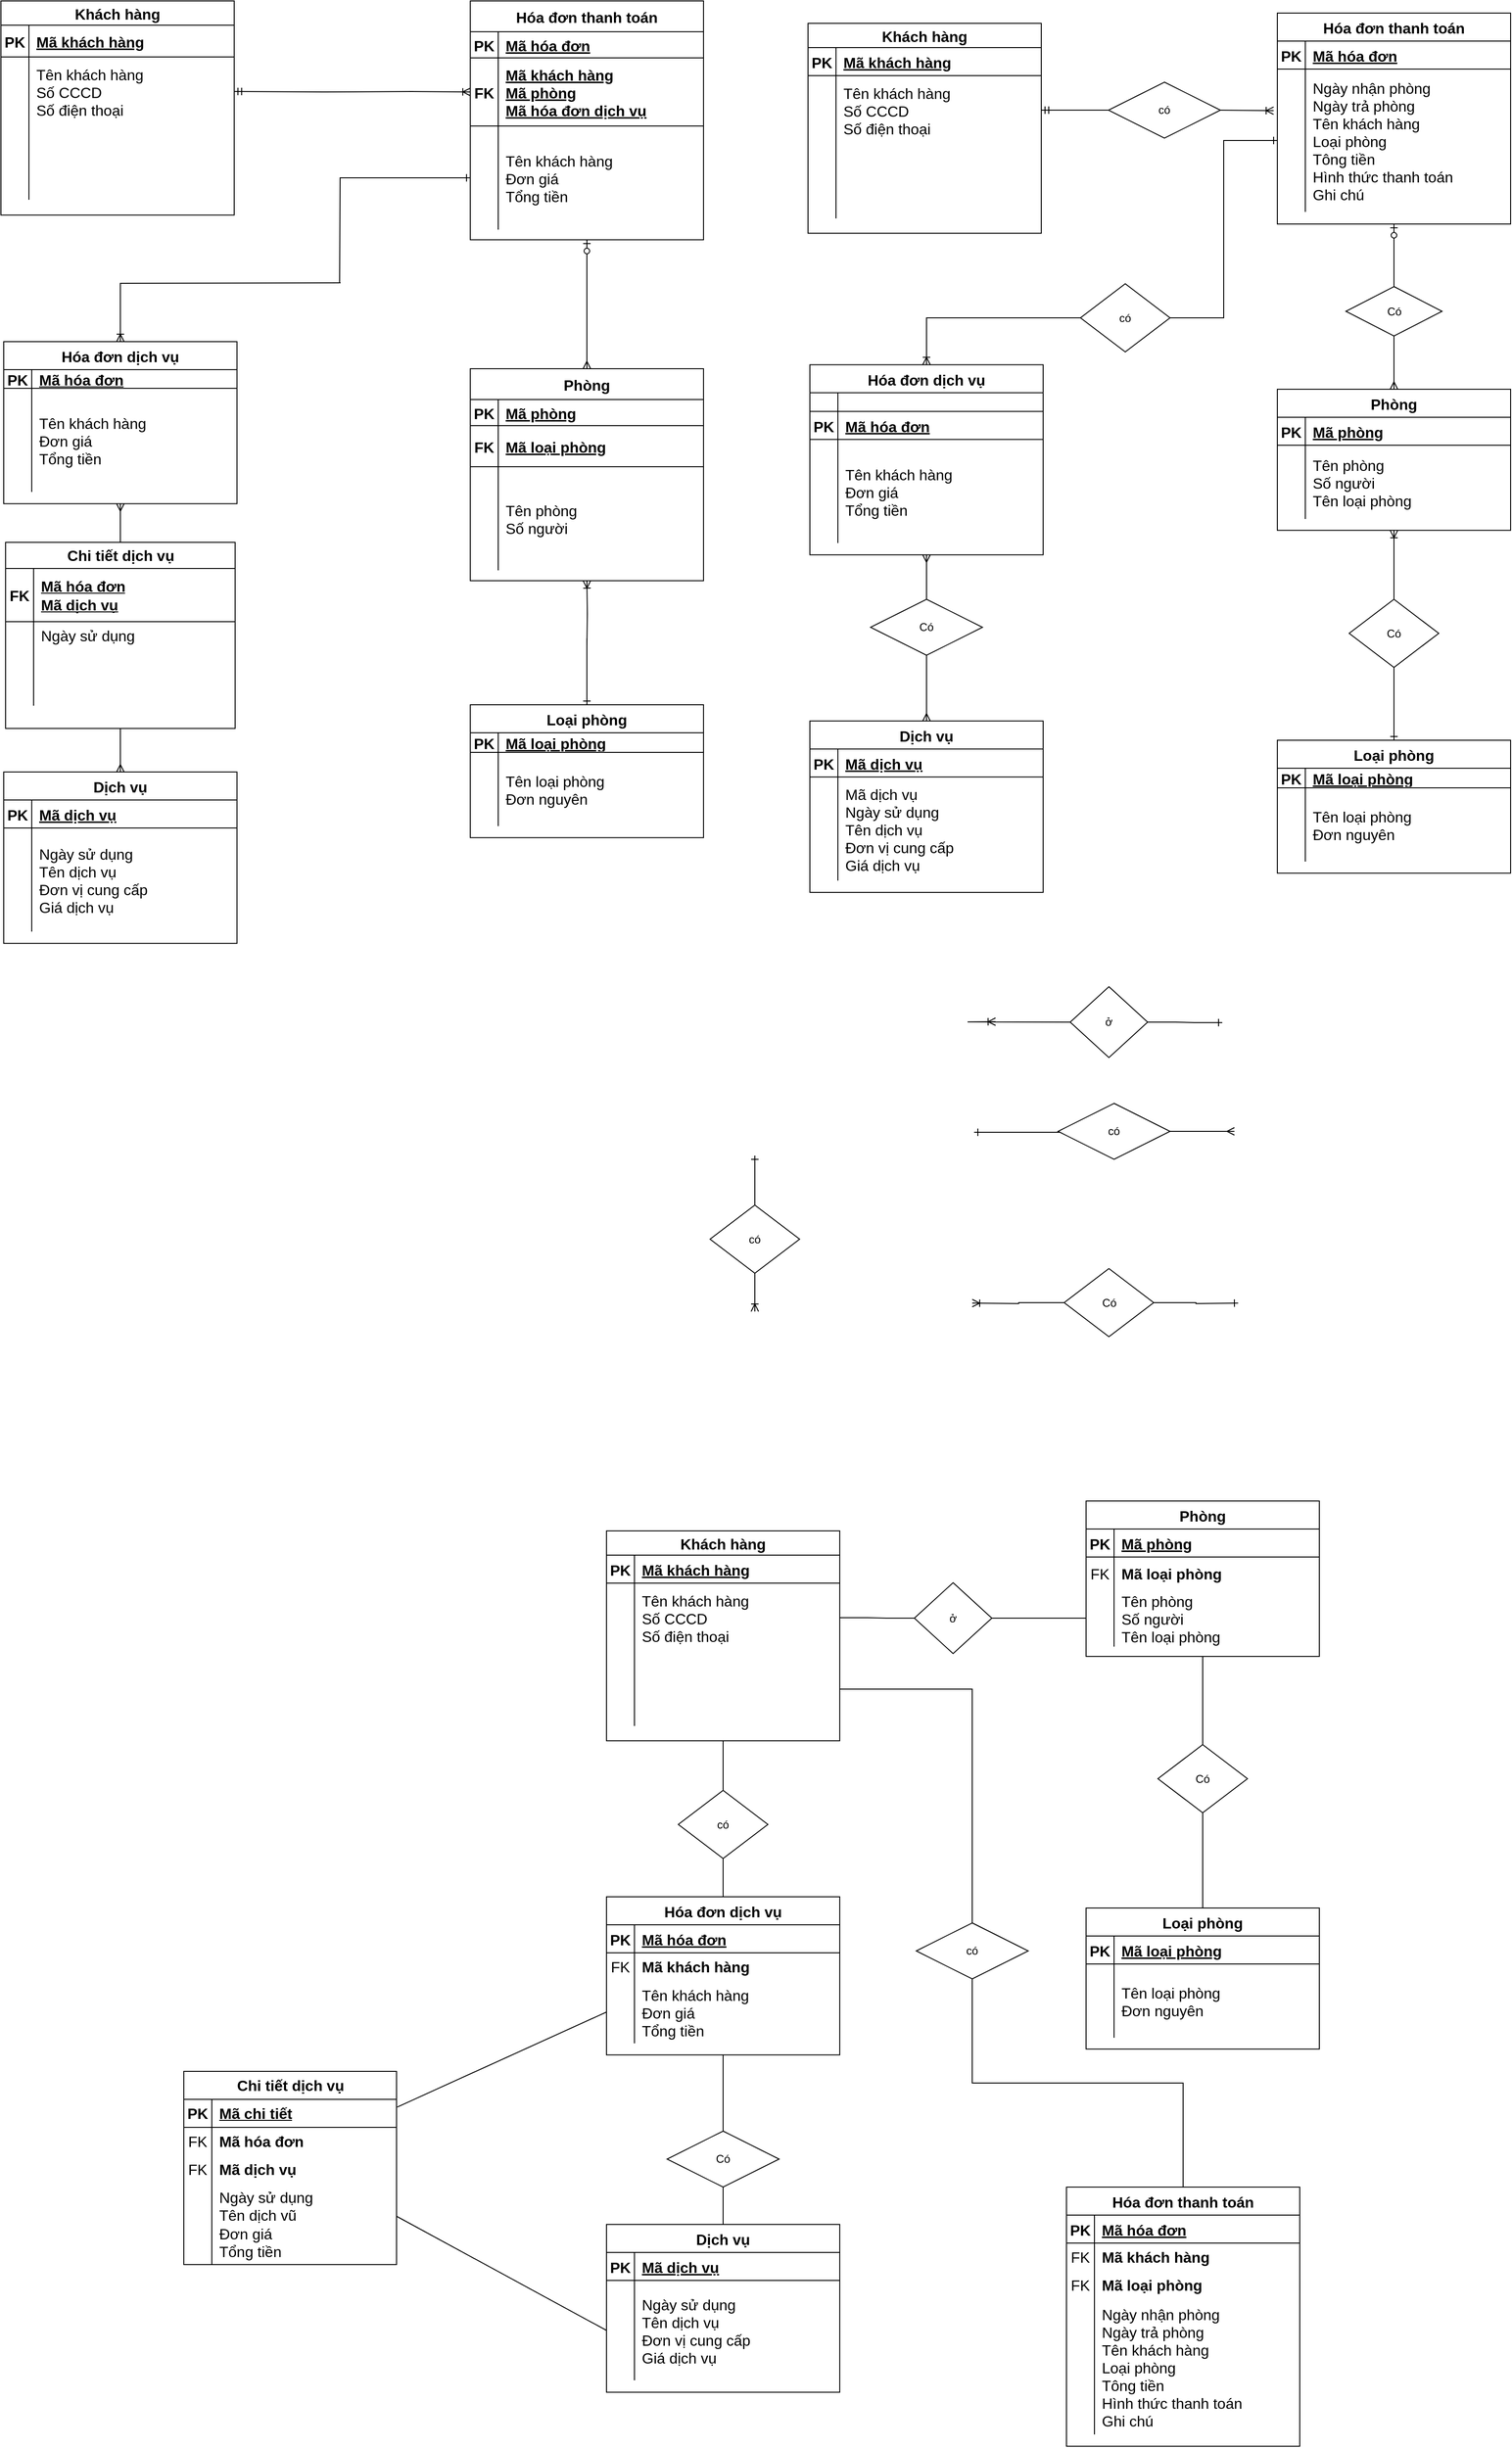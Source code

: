 <mxfile version="24.2.5" type="github">
  <diagram id="R2lEEEUBdFMjLlhIrx00" name="Page-1">
    <mxGraphModel dx="2163" dy="754" grid="0" gridSize="10" guides="1" tooltips="1" connect="1" arrows="1" fold="1" page="1" pageScale="1" pageWidth="850" pageHeight="1100" math="0" shadow="0" extFonts="Permanent Marker^https://fonts.googleapis.com/css?family=Permanent+Marker">
      <root>
        <mxCell id="0" />
        <mxCell id="1" parent="0" />
        <mxCell id="C-vyLk0tnHw3VtMMgP7b-23" value="Khách hàng" style="shape=table;startSize=26;container=1;collapsible=1;childLayout=tableLayout;fixedRows=1;rowLines=0;fontStyle=1;align=center;resizeLast=1;fontSize=16;" parent="1" vertex="1">
          <mxGeometry x="69" y="94" width="250" height="224.875" as="geometry" />
        </mxCell>
        <mxCell id="C-vyLk0tnHw3VtMMgP7b-24" value="" style="shape=partialRectangle;collapsible=0;dropTarget=0;pointerEvents=0;fillColor=none;points=[[0,0.5],[1,0.5]];portConstraint=eastwest;top=0;left=0;right=0;bottom=1;fontSize=16;" parent="C-vyLk0tnHw3VtMMgP7b-23" vertex="1">
          <mxGeometry y="26" width="250" height="30" as="geometry" />
        </mxCell>
        <mxCell id="C-vyLk0tnHw3VtMMgP7b-25" value="PK" style="shape=partialRectangle;overflow=hidden;connectable=0;fillColor=none;top=0;left=0;bottom=0;right=0;fontStyle=1;fontSize=16;" parent="C-vyLk0tnHw3VtMMgP7b-24" vertex="1">
          <mxGeometry width="30" height="30" as="geometry">
            <mxRectangle width="30" height="30" as="alternateBounds" />
          </mxGeometry>
        </mxCell>
        <mxCell id="C-vyLk0tnHw3VtMMgP7b-26" value="Mã khách hàng" style="shape=partialRectangle;overflow=hidden;connectable=0;fillColor=none;top=0;left=0;bottom=0;right=0;align=left;spacingLeft=6;fontStyle=5;fontSize=16;" parent="C-vyLk0tnHw3VtMMgP7b-24" vertex="1">
          <mxGeometry x="30" width="220" height="30" as="geometry">
            <mxRectangle width="220" height="30" as="alternateBounds" />
          </mxGeometry>
        </mxCell>
        <mxCell id="C-vyLk0tnHw3VtMMgP7b-27" value="" style="shape=partialRectangle;collapsible=0;dropTarget=0;pointerEvents=0;fillColor=none;points=[[0,0.5],[1,0.5]];portConstraint=eastwest;top=0;left=0;right=0;bottom=0;fontSize=16;" parent="C-vyLk0tnHw3VtMMgP7b-23" vertex="1">
          <mxGeometry y="56" width="250" height="74" as="geometry" />
        </mxCell>
        <mxCell id="C-vyLk0tnHw3VtMMgP7b-28" value="" style="shape=partialRectangle;overflow=hidden;connectable=0;fillColor=none;top=0;left=0;bottom=0;right=0;fontSize=16;" parent="C-vyLk0tnHw3VtMMgP7b-27" vertex="1">
          <mxGeometry width="30" height="74" as="geometry">
            <mxRectangle width="30" height="74" as="alternateBounds" />
          </mxGeometry>
        </mxCell>
        <mxCell id="C-vyLk0tnHw3VtMMgP7b-29" value="Tên khách hàng&#xa;Số CCCD&#xa;Số điện thoại" style="shape=partialRectangle;overflow=hidden;connectable=0;fillColor=none;top=0;left=0;bottom=0;right=0;align=left;spacingLeft=6;fontSize=16;" parent="C-vyLk0tnHw3VtMMgP7b-27" vertex="1">
          <mxGeometry x="30" width="220" height="74" as="geometry">
            <mxRectangle width="220" height="74" as="alternateBounds" />
          </mxGeometry>
        </mxCell>
        <mxCell id="dr3VKB_Wm1qcDhbBMzNp-36" value="" style="shape=partialRectangle;collapsible=0;dropTarget=0;pointerEvents=0;fillColor=none;points=[[0,0.5],[1,0.5]];portConstraint=eastwest;top=0;left=0;right=0;bottom=0;fontSize=16;" parent="C-vyLk0tnHw3VtMMgP7b-23" vertex="1">
          <mxGeometry y="130" width="250" height="79" as="geometry" />
        </mxCell>
        <mxCell id="dr3VKB_Wm1qcDhbBMzNp-37" value="" style="shape=partialRectangle;overflow=hidden;connectable=0;fillColor=none;top=0;left=0;bottom=0;right=0;fontSize=16;" parent="dr3VKB_Wm1qcDhbBMzNp-36" vertex="1">
          <mxGeometry width="30" height="79" as="geometry">
            <mxRectangle width="30" height="79" as="alternateBounds" />
          </mxGeometry>
        </mxCell>
        <mxCell id="dr3VKB_Wm1qcDhbBMzNp-38" value="" style="shape=partialRectangle;overflow=hidden;connectable=0;fillColor=none;top=0;left=0;bottom=0;right=0;align=left;spacingLeft=6;fontSize=16;" parent="dr3VKB_Wm1qcDhbBMzNp-36" vertex="1">
          <mxGeometry x="30" width="220" height="79" as="geometry">
            <mxRectangle width="220" height="79" as="alternateBounds" />
          </mxGeometry>
        </mxCell>
        <mxCell id="dr3VKB_Wm1qcDhbBMzNp-1" value="Loại phòng" style="shape=table;startSize=30;container=1;collapsible=1;childLayout=tableLayout;fixedRows=1;rowLines=0;fontStyle=1;align=center;resizeLast=1;fontSize=16;" parent="1" vertex="1">
          <mxGeometry x="572" y="862" width="250" height="142.375" as="geometry" />
        </mxCell>
        <mxCell id="dr3VKB_Wm1qcDhbBMzNp-2" value="" style="shape=partialRectangle;collapsible=0;dropTarget=0;pointerEvents=0;fillColor=none;points=[[0,0.5],[1,0.5]];portConstraint=eastwest;top=0;left=0;right=0;bottom=1;fontSize=16;" parent="dr3VKB_Wm1qcDhbBMzNp-1" vertex="1">
          <mxGeometry y="30" width="250" height="21" as="geometry" />
        </mxCell>
        <mxCell id="dr3VKB_Wm1qcDhbBMzNp-3" value="PK" style="shape=partialRectangle;overflow=hidden;connectable=0;fillColor=none;top=0;left=0;bottom=0;right=0;fontStyle=1;fontSize=16;" parent="dr3VKB_Wm1qcDhbBMzNp-2" vertex="1">
          <mxGeometry width="30" height="21" as="geometry">
            <mxRectangle width="30" height="21" as="alternateBounds" />
          </mxGeometry>
        </mxCell>
        <mxCell id="dr3VKB_Wm1qcDhbBMzNp-4" value="Mã loại phòng" style="shape=partialRectangle;overflow=hidden;connectable=0;fillColor=none;top=0;left=0;bottom=0;right=0;align=left;spacingLeft=6;fontStyle=5;fontSize=16;" parent="dr3VKB_Wm1qcDhbBMzNp-2" vertex="1">
          <mxGeometry x="30" width="220" height="21" as="geometry">
            <mxRectangle width="220" height="21" as="alternateBounds" />
          </mxGeometry>
        </mxCell>
        <mxCell id="dr3VKB_Wm1qcDhbBMzNp-5" value="" style="shape=partialRectangle;collapsible=0;dropTarget=0;pointerEvents=0;fillColor=none;points=[[0,0.5],[1,0.5]];portConstraint=eastwest;top=0;left=0;right=0;bottom=0;fontSize=16;" parent="dr3VKB_Wm1qcDhbBMzNp-1" vertex="1">
          <mxGeometry y="51" width="250" height="79" as="geometry" />
        </mxCell>
        <mxCell id="dr3VKB_Wm1qcDhbBMzNp-6" value="" style="shape=partialRectangle;overflow=hidden;connectable=0;fillColor=none;top=0;left=0;bottom=0;right=0;fontSize=16;" parent="dr3VKB_Wm1qcDhbBMzNp-5" vertex="1">
          <mxGeometry width="30" height="79" as="geometry">
            <mxRectangle width="30" height="79" as="alternateBounds" />
          </mxGeometry>
        </mxCell>
        <mxCell id="dr3VKB_Wm1qcDhbBMzNp-7" value="Tên loại phòng&#xa;Đơn nguyên" style="shape=partialRectangle;overflow=hidden;connectable=0;fillColor=none;top=0;left=0;bottom=0;right=0;align=left;spacingLeft=6;fontSize=16;" parent="dr3VKB_Wm1qcDhbBMzNp-5" vertex="1">
          <mxGeometry x="30" width="220" height="79" as="geometry">
            <mxRectangle width="220" height="79" as="alternateBounds" />
          </mxGeometry>
        </mxCell>
        <mxCell id="dr3VKB_Wm1qcDhbBMzNp-8" value="Phòng" style="shape=table;startSize=30;container=1;collapsible=1;childLayout=tableLayout;fixedRows=1;rowLines=0;fontStyle=1;align=center;resizeLast=1;fontSize=16;" parent="1" vertex="1">
          <mxGeometry x="572" y="486" width="250" height="151.187" as="geometry" />
        </mxCell>
        <mxCell id="dr3VKB_Wm1qcDhbBMzNp-9" value="" style="shape=partialRectangle;collapsible=0;dropTarget=0;pointerEvents=0;fillColor=none;points=[[0,0.5],[1,0.5]];portConstraint=eastwest;top=0;left=0;right=0;bottom=1;fontSize=16;" parent="dr3VKB_Wm1qcDhbBMzNp-8" vertex="1">
          <mxGeometry y="30" width="250" height="30" as="geometry" />
        </mxCell>
        <mxCell id="dr3VKB_Wm1qcDhbBMzNp-10" value="PK" style="shape=partialRectangle;overflow=hidden;connectable=0;fillColor=none;top=0;left=0;bottom=0;right=0;fontStyle=1;fontSize=16;" parent="dr3VKB_Wm1qcDhbBMzNp-9" vertex="1">
          <mxGeometry width="30" height="30" as="geometry">
            <mxRectangle width="30" height="30" as="alternateBounds" />
          </mxGeometry>
        </mxCell>
        <mxCell id="dr3VKB_Wm1qcDhbBMzNp-11" value="Mã phòng" style="shape=partialRectangle;overflow=hidden;connectable=0;fillColor=none;top=0;left=0;bottom=0;right=0;align=left;spacingLeft=6;fontStyle=5;fontSize=16;" parent="dr3VKB_Wm1qcDhbBMzNp-9" vertex="1">
          <mxGeometry x="30" width="220" height="30" as="geometry">
            <mxRectangle width="220" height="30" as="alternateBounds" />
          </mxGeometry>
        </mxCell>
        <mxCell id="dr3VKB_Wm1qcDhbBMzNp-12" value="" style="shape=partialRectangle;collapsible=0;dropTarget=0;pointerEvents=0;fillColor=none;points=[[0,0.5],[1,0.5]];portConstraint=eastwest;top=0;left=0;right=0;bottom=0;fontSize=16;" parent="dr3VKB_Wm1qcDhbBMzNp-8" vertex="1">
          <mxGeometry y="60" width="250" height="79" as="geometry" />
        </mxCell>
        <mxCell id="dr3VKB_Wm1qcDhbBMzNp-13" value="" style="shape=partialRectangle;overflow=hidden;connectable=0;fillColor=none;top=0;left=0;bottom=0;right=0;fontSize=16;" parent="dr3VKB_Wm1qcDhbBMzNp-12" vertex="1">
          <mxGeometry width="30" height="79" as="geometry">
            <mxRectangle width="30" height="79" as="alternateBounds" />
          </mxGeometry>
        </mxCell>
        <mxCell id="dr3VKB_Wm1qcDhbBMzNp-14" value="Tên phòng&#xa;Số người&#xa;Tên loại phòng" style="shape=partialRectangle;overflow=hidden;connectable=0;fillColor=none;top=0;left=0;bottom=0;right=0;align=left;spacingLeft=6;fontSize=16;" parent="dr3VKB_Wm1qcDhbBMzNp-12" vertex="1">
          <mxGeometry x="30" width="220" height="79" as="geometry">
            <mxRectangle width="220" height="79" as="alternateBounds" />
          </mxGeometry>
        </mxCell>
        <mxCell id="dr3VKB_Wm1qcDhbBMzNp-15" value="Dịch vụ" style="shape=table;startSize=30;container=1;collapsible=1;childLayout=tableLayout;fixedRows=1;rowLines=0;fontStyle=1;align=center;resizeLast=1;fontSize=16;" parent="1" vertex="1">
          <mxGeometry x="71" y="841.37" width="250" height="183.625" as="geometry" />
        </mxCell>
        <mxCell id="dr3VKB_Wm1qcDhbBMzNp-16" value="" style="shape=partialRectangle;collapsible=0;dropTarget=0;pointerEvents=0;fillColor=none;points=[[0,0.5],[1,0.5]];portConstraint=eastwest;top=0;left=0;right=0;bottom=1;fontSize=16;" parent="dr3VKB_Wm1qcDhbBMzNp-15" vertex="1">
          <mxGeometry y="30" width="250" height="30" as="geometry" />
        </mxCell>
        <mxCell id="dr3VKB_Wm1qcDhbBMzNp-17" value="PK" style="shape=partialRectangle;overflow=hidden;connectable=0;fillColor=none;top=0;left=0;bottom=0;right=0;fontStyle=1;fontSize=16;" parent="dr3VKB_Wm1qcDhbBMzNp-16" vertex="1">
          <mxGeometry width="30" height="30" as="geometry">
            <mxRectangle width="30" height="30" as="alternateBounds" />
          </mxGeometry>
        </mxCell>
        <mxCell id="dr3VKB_Wm1qcDhbBMzNp-18" value="Mã dịch vụ" style="shape=partialRectangle;overflow=hidden;connectable=0;fillColor=none;top=0;left=0;bottom=0;right=0;align=left;spacingLeft=6;fontStyle=5;fontSize=16;" parent="dr3VKB_Wm1qcDhbBMzNp-16" vertex="1">
          <mxGeometry x="30" width="220" height="30" as="geometry">
            <mxRectangle width="220" height="30" as="alternateBounds" />
          </mxGeometry>
        </mxCell>
        <mxCell id="dr3VKB_Wm1qcDhbBMzNp-19" value="" style="shape=partialRectangle;collapsible=0;dropTarget=0;pointerEvents=0;fillColor=none;points=[[0,0.5],[1,0.5]];portConstraint=eastwest;top=0;left=0;right=0;bottom=0;fontSize=16;" parent="dr3VKB_Wm1qcDhbBMzNp-15" vertex="1">
          <mxGeometry y="60" width="250" height="111" as="geometry" />
        </mxCell>
        <mxCell id="dr3VKB_Wm1qcDhbBMzNp-20" value="" style="shape=partialRectangle;overflow=hidden;connectable=0;fillColor=none;top=0;left=0;bottom=0;right=0;fontSize=16;" parent="dr3VKB_Wm1qcDhbBMzNp-19" vertex="1">
          <mxGeometry width="30" height="111" as="geometry">
            <mxRectangle width="30" height="111" as="alternateBounds" />
          </mxGeometry>
        </mxCell>
        <mxCell id="dr3VKB_Wm1qcDhbBMzNp-21" value="Mã dịch vụ&#xa;Ngày sử dụng&#xa;Tên dịch vụ&#xa;Đơn vị cung cấp&#xa;Giá dịch vụ" style="shape=partialRectangle;overflow=hidden;connectable=0;fillColor=none;top=0;left=0;bottom=0;right=0;align=left;spacingLeft=6;fontSize=16;" parent="dr3VKB_Wm1qcDhbBMzNp-19" vertex="1">
          <mxGeometry x="30" width="220" height="111" as="geometry">
            <mxRectangle width="220" height="111" as="alternateBounds" />
          </mxGeometry>
        </mxCell>
        <mxCell id="dr3VKB_Wm1qcDhbBMzNp-29" value="Hóa đơn thanh toán" style="shape=table;startSize=30;container=1;collapsible=1;childLayout=tableLayout;fixedRows=1;rowLines=0;fontStyle=1;align=center;resizeLast=1;fontSize=16;" parent="1" vertex="1">
          <mxGeometry x="572" y="83" width="250" height="226.062" as="geometry" />
        </mxCell>
        <mxCell id="dr3VKB_Wm1qcDhbBMzNp-30" value="" style="shape=partialRectangle;collapsible=0;dropTarget=0;pointerEvents=0;fillColor=none;points=[[0,0.5],[1,0.5]];portConstraint=eastwest;top=0;left=0;right=0;bottom=1;fontSize=16;" parent="dr3VKB_Wm1qcDhbBMzNp-29" vertex="1">
          <mxGeometry y="30" width="250" height="30" as="geometry" />
        </mxCell>
        <mxCell id="dr3VKB_Wm1qcDhbBMzNp-31" value="PK" style="shape=partialRectangle;overflow=hidden;connectable=0;fillColor=none;top=0;left=0;bottom=0;right=0;fontStyle=1;fontSize=16;" parent="dr3VKB_Wm1qcDhbBMzNp-30" vertex="1">
          <mxGeometry width="30" height="30" as="geometry">
            <mxRectangle width="30" height="30" as="alternateBounds" />
          </mxGeometry>
        </mxCell>
        <mxCell id="dr3VKB_Wm1qcDhbBMzNp-32" value="Mã hóa đơn" style="shape=partialRectangle;overflow=hidden;connectable=0;fillColor=none;top=0;left=0;bottom=0;right=0;align=left;spacingLeft=6;fontStyle=5;fontSize=16;" parent="dr3VKB_Wm1qcDhbBMzNp-30" vertex="1">
          <mxGeometry x="30" width="220" height="30" as="geometry">
            <mxRectangle width="220" height="30" as="alternateBounds" />
          </mxGeometry>
        </mxCell>
        <mxCell id="dr3VKB_Wm1qcDhbBMzNp-33" value="" style="shape=partialRectangle;collapsible=0;dropTarget=0;pointerEvents=0;fillColor=none;points=[[0,0.5],[1,0.5]];portConstraint=eastwest;top=0;left=0;right=0;bottom=0;fontSize=16;" parent="dr3VKB_Wm1qcDhbBMzNp-29" vertex="1">
          <mxGeometry y="60" width="250" height="153" as="geometry" />
        </mxCell>
        <mxCell id="dr3VKB_Wm1qcDhbBMzNp-34" value="" style="shape=partialRectangle;overflow=hidden;connectable=0;fillColor=none;top=0;left=0;bottom=0;right=0;fontSize=16;" parent="dr3VKB_Wm1qcDhbBMzNp-33" vertex="1">
          <mxGeometry width="30" height="153" as="geometry">
            <mxRectangle width="30" height="153" as="alternateBounds" />
          </mxGeometry>
        </mxCell>
        <mxCell id="dr3VKB_Wm1qcDhbBMzNp-35" value="Ngày nhận phòng&#xa;Ngày trả phòng&#xa;Tên khách hàng&#xa;Loại phòng&#xa;Tông tiền&#xa;Hình thức thanh toán&#xa;Ghi chú" style="shape=partialRectangle;overflow=hidden;connectable=0;fillColor=none;top=0;left=0;bottom=0;right=0;align=left;spacingLeft=6;fontSize=16;" parent="dr3VKB_Wm1qcDhbBMzNp-33" vertex="1">
          <mxGeometry x="30" width="220" height="153" as="geometry">
            <mxRectangle width="220" height="153" as="alternateBounds" />
          </mxGeometry>
        </mxCell>
        <mxCell id="dr3VKB_Wm1qcDhbBMzNp-48" value="Có" style="shape=rhombus;perimeter=rhombusPerimeter;whiteSpace=wrap;html=1;align=center;" parent="1" vertex="1">
          <mxGeometry x="649" y="711" width="96" height="73" as="geometry" />
        </mxCell>
        <mxCell id="dr3VKB_Wm1qcDhbBMzNp-53" value="" style="edgeStyle=orthogonalEdgeStyle;fontSize=12;html=1;endArrow=ERoneToMany;rounded=0;entryX=0.5;entryY=1;entryDx=0;entryDy=0;exitX=0.5;exitY=0;exitDx=0;exitDy=0;" parent="1" source="dr3VKB_Wm1qcDhbBMzNp-48" target="dr3VKB_Wm1qcDhbBMzNp-8" edge="1">
          <mxGeometry width="100" height="100" relative="1" as="geometry">
            <mxPoint x="630" y="511" as="sourcePoint" />
            <mxPoint x="730" y="411" as="targetPoint" />
          </mxGeometry>
        </mxCell>
        <mxCell id="dr3VKB_Wm1qcDhbBMzNp-54" value="" style="fontSize=12;html=1;endArrow=ERone;endFill=1;rounded=0;exitX=0.5;exitY=1;exitDx=0;exitDy=0;entryX=0.5;entryY=0;entryDx=0;entryDy=0;" parent="1" source="dr3VKB_Wm1qcDhbBMzNp-48" target="dr3VKB_Wm1qcDhbBMzNp-1" edge="1">
          <mxGeometry width="100" height="100" relative="1" as="geometry">
            <mxPoint x="630" y="511" as="sourcePoint" />
            <mxPoint x="687" y="452" as="targetPoint" />
          </mxGeometry>
        </mxCell>
        <mxCell id="dr3VKB_Wm1qcDhbBMzNp-55" value="" style="fontSize=12;html=1;endArrow=ERoneToMany;rounded=0;exitX=1;exitY=0.5;exitDx=0;exitDy=0;entryX=0.5;entryY=0;entryDx=0;entryDy=0;edgeStyle=orthogonalEdgeStyle;" parent="1" source="dr3VKB_Wm1qcDhbBMzNp-56" target="dr3VKB_Wm1qcDhbBMzNp-22" edge="1">
          <mxGeometry width="100" height="100" relative="1" as="geometry">
            <mxPoint x="335" y="612" as="sourcePoint" />
            <mxPoint x="392" y="475" as="targetPoint" />
          </mxGeometry>
        </mxCell>
        <mxCell id="dr3VKB_Wm1qcDhbBMzNp-56" value="có" style="shape=rhombus;perimeter=rhombusPerimeter;whiteSpace=wrap;html=1;align=center;direction=west;" parent="1" vertex="1">
          <mxGeometry x="361" y="373" width="96" height="73" as="geometry" />
        </mxCell>
        <mxCell id="dr3VKB_Wm1qcDhbBMzNp-57" value="" style="fontSize=12;html=1;endArrow=ERone;endFill=1;rounded=0;exitX=0;exitY=0.5;exitDx=0;exitDy=0;entryX=0;entryY=0.5;entryDx=0;entryDy=0;edgeStyle=orthogonalEdgeStyle;" parent="1" source="dr3VKB_Wm1qcDhbBMzNp-56" target="dr3VKB_Wm1qcDhbBMzNp-33" edge="1">
          <mxGeometry width="100" height="100" relative="1" as="geometry">
            <mxPoint x="335" y="612" as="sourcePoint" />
            <mxPoint x="227" y="336" as="targetPoint" />
          </mxGeometry>
        </mxCell>
        <mxCell id="dr3VKB_Wm1qcDhbBMzNp-60" value="Có" style="shape=rhombus;perimeter=rhombusPerimeter;whiteSpace=wrap;html=1;align=center;" parent="1" vertex="1">
          <mxGeometry x="136" y="711" width="120" height="60" as="geometry" />
        </mxCell>
        <mxCell id="dr3VKB_Wm1qcDhbBMzNp-61" value="có" style="shape=rhombus;perimeter=rhombusPerimeter;whiteSpace=wrap;html=1;align=center;" parent="1" vertex="1">
          <mxGeometry x="391" y="157" width="120" height="60" as="geometry" />
        </mxCell>
        <mxCell id="dr3VKB_Wm1qcDhbBMzNp-85" value="" style="edgeStyle=entityRelationEdgeStyle;fontSize=12;html=1;endArrow=ERoneToMany;rounded=0;entryX=1;entryY=0.5;entryDx=0;entryDy=0;exitX=0;exitY=0.5;exitDx=0;exitDy=0;" parent="1" source="dr3VKB_Wm1qcDhbBMzNp-86" edge="1">
          <mxGeometry width="100" height="100" relative="1" as="geometry">
            <mxPoint x="432" y="1418.19" as="sourcePoint" />
            <mxPoint x="270" y="1163.5" as="targetPoint" />
            <Array as="points">
              <mxPoint x="447" y="1350.5" />
              <mxPoint x="451" y="1232.19" />
              <mxPoint x="415" y="1286.5" />
              <mxPoint x="374" y="1295" />
              <mxPoint x="321" y="1205" />
            </Array>
          </mxGeometry>
        </mxCell>
        <mxCell id="dr3VKB_Wm1qcDhbBMzNp-86" value="ở" style="shape=rhombus;perimeter=rhombusPerimeter;whiteSpace=wrap;html=1;align=center;" parent="1" vertex="1">
          <mxGeometry x="350" y="1126" width="83" height="76" as="geometry" />
        </mxCell>
        <mxCell id="dr3VKB_Wm1qcDhbBMzNp-87" value="" style="edgeStyle=entityRelationEdgeStyle;fontSize=12;html=1;endArrow=ERone;endFill=1;rounded=0;entryX=0;entryY=0.5;entryDx=0;entryDy=0;exitX=1;exitY=0.5;exitDx=0;exitDy=0;" parent="1" source="dr3VKB_Wm1qcDhbBMzNp-86" edge="1">
          <mxGeometry width="100" height="100" relative="1" as="geometry">
            <mxPoint x="441" y="1166.5" as="sourcePoint" />
            <mxPoint x="513" y="1164.5" as="targetPoint" />
            <Array as="points">
              <mxPoint x="512" y="1192.5" />
              <mxPoint x="465" y="1123.5" />
            </Array>
          </mxGeometry>
        </mxCell>
        <mxCell id="dr3VKB_Wm1qcDhbBMzNp-88" value="" style="edgeStyle=orthogonalEdgeStyle;fontSize=12;html=1;endArrow=ERone;endFill=1;rounded=0;exitX=0;exitY=0.5;exitDx=0;exitDy=0;" parent="1" source="dr3VKB_Wm1qcDhbBMzNp-89" edge="1">
          <mxGeometry width="100" height="100" relative="1" as="geometry">
            <mxPoint x="523" y="1779" as="sourcePoint" />
            <mxPoint x="247" y="1282" as="targetPoint" />
            <Array as="points">
              <mxPoint x="454" y="1282" />
              <mxPoint x="454" y="1282" />
            </Array>
          </mxGeometry>
        </mxCell>
        <mxCell id="dr3VKB_Wm1qcDhbBMzNp-89" value="có" style="shape=rhombus;perimeter=rhombusPerimeter;whiteSpace=wrap;html=1;align=center;" parent="1" vertex="1">
          <mxGeometry x="337" y="1251" width="120" height="60" as="geometry" />
        </mxCell>
        <mxCell id="dr3VKB_Wm1qcDhbBMzNp-90" value="" style="edgeStyle=orthogonalEdgeStyle;fontSize=12;html=1;endArrow=ERmany;rounded=0;exitX=1;exitY=0.5;exitDx=0;exitDy=0;" parent="1" source="dr3VKB_Wm1qcDhbBMzNp-89" edge="1">
          <mxGeometry width="100" height="100" relative="1" as="geometry">
            <mxPoint x="523" y="1529" as="sourcePoint" />
            <mxPoint x="526" y="1281" as="targetPoint" />
          </mxGeometry>
        </mxCell>
        <mxCell id="dr3VKB_Wm1qcDhbBMzNp-91" value="" style="edgeStyle=orthogonalEdgeStyle;fontSize=12;html=1;endArrow=ERoneToMany;rounded=0;exitX=0;exitY=0.5;exitDx=0;exitDy=0;" parent="1" source="dr3VKB_Wm1qcDhbBMzNp-92" edge="1">
          <mxGeometry width="100" height="100" relative="1" as="geometry">
            <mxPoint x="334.5" y="1616" as="sourcePoint" />
            <mxPoint x="245" y="1465" as="targetPoint" />
          </mxGeometry>
        </mxCell>
        <mxCell id="dr3VKB_Wm1qcDhbBMzNp-92" value="Có" style="shape=rhombus;perimeter=rhombusPerimeter;whiteSpace=wrap;html=1;align=center;" parent="1" vertex="1">
          <mxGeometry x="343.5" y="1428" width="96" height="73" as="geometry" />
        </mxCell>
        <mxCell id="dr3VKB_Wm1qcDhbBMzNp-93" value="" style="edgeStyle=orthogonalEdgeStyle;fontSize=12;html=1;endArrow=ERone;endFill=1;rounded=0;exitX=1;exitY=0.5;exitDx=0;exitDy=0;" parent="1" source="dr3VKB_Wm1qcDhbBMzNp-92" edge="1">
          <mxGeometry width="100" height="100" relative="1" as="geometry">
            <mxPoint x="334.5" y="1616" as="sourcePoint" />
            <mxPoint x="530" y="1465" as="targetPoint" />
          </mxGeometry>
        </mxCell>
        <mxCell id="dr3VKB_Wm1qcDhbBMzNp-94" value="" style="edgeStyle=orthogonalEdgeStyle;fontSize=12;html=1;endArrow=ERone;endFill=1;rounded=0;exitX=0.5;exitY=1;exitDx=0;exitDy=0;entryX=0.5;entryY=1;entryDx=0;entryDy=0;" parent="1" source="dr3VKB_Wm1qcDhbBMzNp-95" edge="1">
          <mxGeometry width="100" height="100" relative="1" as="geometry">
            <mxPoint x="153" y="1600" as="sourcePoint" />
            <mxPoint x="12" y="1307" as="targetPoint" />
          </mxGeometry>
        </mxCell>
        <mxCell id="dr3VKB_Wm1qcDhbBMzNp-95" value="có" style="shape=rhombus;perimeter=rhombusPerimeter;whiteSpace=wrap;html=1;align=center;direction=west;" parent="1" vertex="1">
          <mxGeometry x="-36" y="1360" width="96" height="73" as="geometry" />
        </mxCell>
        <mxCell id="dr3VKB_Wm1qcDhbBMzNp-96" value="" style="edgeStyle=orthogonalEdgeStyle;fontSize=12;html=1;endArrow=ERoneToMany;rounded=0;exitX=0.5;exitY=0;exitDx=0;exitDy=0;entryX=0.5;entryY=0;entryDx=0;entryDy=0;" parent="1" source="dr3VKB_Wm1qcDhbBMzNp-95" edge="1">
          <mxGeometry width="100" height="100" relative="1" as="geometry">
            <mxPoint x="153" y="1600" as="sourcePoint" />
            <mxPoint x="12" y="1474" as="targetPoint" />
          </mxGeometry>
        </mxCell>
        <mxCell id="qkFHp0qkgSx2-_c7k-AS-1" value="Khách hàng" style="shape=table;startSize=26;container=1;collapsible=1;childLayout=tableLayout;fixedRows=1;rowLines=0;fontStyle=1;align=center;resizeLast=1;fontSize=16;" vertex="1" parent="1">
          <mxGeometry x="-147" y="1709" width="250" height="224.875" as="geometry" />
        </mxCell>
        <mxCell id="qkFHp0qkgSx2-_c7k-AS-2" value="" style="shape=partialRectangle;collapsible=0;dropTarget=0;pointerEvents=0;fillColor=none;points=[[0,0.5],[1,0.5]];portConstraint=eastwest;top=0;left=0;right=0;bottom=1;fontSize=16;" vertex="1" parent="qkFHp0qkgSx2-_c7k-AS-1">
          <mxGeometry y="26" width="250" height="30" as="geometry" />
        </mxCell>
        <mxCell id="qkFHp0qkgSx2-_c7k-AS-3" value="PK" style="shape=partialRectangle;overflow=hidden;connectable=0;fillColor=none;top=0;left=0;bottom=0;right=0;fontStyle=1;fontSize=16;" vertex="1" parent="qkFHp0qkgSx2-_c7k-AS-2">
          <mxGeometry width="30" height="30" as="geometry">
            <mxRectangle width="30" height="30" as="alternateBounds" />
          </mxGeometry>
        </mxCell>
        <mxCell id="qkFHp0qkgSx2-_c7k-AS-4" value="Mã khách hàng" style="shape=partialRectangle;overflow=hidden;connectable=0;fillColor=none;top=0;left=0;bottom=0;right=0;align=left;spacingLeft=6;fontStyle=5;fontSize=16;" vertex="1" parent="qkFHp0qkgSx2-_c7k-AS-2">
          <mxGeometry x="30" width="220" height="30" as="geometry">
            <mxRectangle width="220" height="30" as="alternateBounds" />
          </mxGeometry>
        </mxCell>
        <mxCell id="qkFHp0qkgSx2-_c7k-AS-5" value="" style="shape=partialRectangle;collapsible=0;dropTarget=0;pointerEvents=0;fillColor=none;points=[[0,0.5],[1,0.5]];portConstraint=eastwest;top=0;left=0;right=0;bottom=0;fontSize=16;" vertex="1" parent="qkFHp0qkgSx2-_c7k-AS-1">
          <mxGeometry y="56" width="250" height="74" as="geometry" />
        </mxCell>
        <mxCell id="qkFHp0qkgSx2-_c7k-AS-6" value="" style="shape=partialRectangle;overflow=hidden;connectable=0;fillColor=none;top=0;left=0;bottom=0;right=0;fontSize=16;" vertex="1" parent="qkFHp0qkgSx2-_c7k-AS-5">
          <mxGeometry width="30" height="74" as="geometry">
            <mxRectangle width="30" height="74" as="alternateBounds" />
          </mxGeometry>
        </mxCell>
        <mxCell id="qkFHp0qkgSx2-_c7k-AS-7" value="Tên khách hàng&#xa;Số CCCD&#xa;Số điện thoại" style="shape=partialRectangle;overflow=hidden;connectable=0;fillColor=none;top=0;left=0;bottom=0;right=0;align=left;spacingLeft=6;fontSize=16;" vertex="1" parent="qkFHp0qkgSx2-_c7k-AS-5">
          <mxGeometry x="30" width="220" height="74" as="geometry">
            <mxRectangle width="220" height="74" as="alternateBounds" />
          </mxGeometry>
        </mxCell>
        <mxCell id="qkFHp0qkgSx2-_c7k-AS-8" value="" style="shape=partialRectangle;collapsible=0;dropTarget=0;pointerEvents=0;fillColor=none;points=[[0,0.5],[1,0.5]];portConstraint=eastwest;top=0;left=0;right=0;bottom=0;fontSize=16;" vertex="1" parent="qkFHp0qkgSx2-_c7k-AS-1">
          <mxGeometry y="130" width="250" height="79" as="geometry" />
        </mxCell>
        <mxCell id="qkFHp0qkgSx2-_c7k-AS-9" value="" style="shape=partialRectangle;overflow=hidden;connectable=0;fillColor=none;top=0;left=0;bottom=0;right=0;fontSize=16;" vertex="1" parent="qkFHp0qkgSx2-_c7k-AS-8">
          <mxGeometry width="30" height="79" as="geometry">
            <mxRectangle width="30" height="79" as="alternateBounds" />
          </mxGeometry>
        </mxCell>
        <mxCell id="qkFHp0qkgSx2-_c7k-AS-10" value="" style="shape=partialRectangle;overflow=hidden;connectable=0;fillColor=none;top=0;left=0;bottom=0;right=0;align=left;spacingLeft=6;fontSize=16;" vertex="1" parent="qkFHp0qkgSx2-_c7k-AS-8">
          <mxGeometry x="30" width="220" height="79" as="geometry">
            <mxRectangle width="220" height="79" as="alternateBounds" />
          </mxGeometry>
        </mxCell>
        <mxCell id="qkFHp0qkgSx2-_c7k-AS-11" value="Loại phòng" style="shape=table;startSize=30;container=1;collapsible=1;childLayout=tableLayout;fixedRows=1;rowLines=0;fontStyle=1;align=center;resizeLast=1;fontSize=16;" vertex="1" parent="1">
          <mxGeometry x="367" y="2113" width="250" height="151.187" as="geometry" />
        </mxCell>
        <mxCell id="qkFHp0qkgSx2-_c7k-AS-12" value="" style="shape=partialRectangle;collapsible=0;dropTarget=0;pointerEvents=0;fillColor=none;points=[[0,0.5],[1,0.5]];portConstraint=eastwest;top=0;left=0;right=0;bottom=1;fontSize=16;" vertex="1" parent="qkFHp0qkgSx2-_c7k-AS-11">
          <mxGeometry y="30" width="250" height="30" as="geometry" />
        </mxCell>
        <mxCell id="qkFHp0qkgSx2-_c7k-AS-13" value="PK" style="shape=partialRectangle;overflow=hidden;connectable=0;fillColor=none;top=0;left=0;bottom=0;right=0;fontStyle=1;fontSize=16;" vertex="1" parent="qkFHp0qkgSx2-_c7k-AS-12">
          <mxGeometry width="30" height="30" as="geometry">
            <mxRectangle width="30" height="30" as="alternateBounds" />
          </mxGeometry>
        </mxCell>
        <mxCell id="qkFHp0qkgSx2-_c7k-AS-14" value="Mã loại phòng" style="shape=partialRectangle;overflow=hidden;connectable=0;fillColor=none;top=0;left=0;bottom=0;right=0;align=left;spacingLeft=6;fontStyle=5;fontSize=16;" vertex="1" parent="qkFHp0qkgSx2-_c7k-AS-12">
          <mxGeometry x="30" width="220" height="30" as="geometry">
            <mxRectangle width="220" height="30" as="alternateBounds" />
          </mxGeometry>
        </mxCell>
        <mxCell id="qkFHp0qkgSx2-_c7k-AS-15" value="" style="shape=partialRectangle;collapsible=0;dropTarget=0;pointerEvents=0;fillColor=none;points=[[0,0.5],[1,0.5]];portConstraint=eastwest;top=0;left=0;right=0;bottom=0;fontSize=16;" vertex="1" parent="qkFHp0qkgSx2-_c7k-AS-11">
          <mxGeometry y="60" width="250" height="79" as="geometry" />
        </mxCell>
        <mxCell id="qkFHp0qkgSx2-_c7k-AS-16" value="" style="shape=partialRectangle;overflow=hidden;connectable=0;fillColor=none;top=0;left=0;bottom=0;right=0;fontSize=16;" vertex="1" parent="qkFHp0qkgSx2-_c7k-AS-15">
          <mxGeometry width="30" height="79" as="geometry">
            <mxRectangle width="30" height="79" as="alternateBounds" />
          </mxGeometry>
        </mxCell>
        <mxCell id="qkFHp0qkgSx2-_c7k-AS-17" value="Tên loại phòng&#xa;Đơn nguyên" style="shape=partialRectangle;overflow=hidden;connectable=0;fillColor=none;top=0;left=0;bottom=0;right=0;align=left;spacingLeft=6;fontSize=16;" vertex="1" parent="qkFHp0qkgSx2-_c7k-AS-15">
          <mxGeometry x="30" width="220" height="79" as="geometry">
            <mxRectangle width="220" height="79" as="alternateBounds" />
          </mxGeometry>
        </mxCell>
        <mxCell id="qkFHp0qkgSx2-_c7k-AS-18" value="Phòng" style="shape=table;startSize=30;container=1;collapsible=1;childLayout=tableLayout;fixedRows=1;rowLines=0;fontStyle=1;align=center;resizeLast=1;fontSize=16;" vertex="1" parent="1">
          <mxGeometry x="367" y="1677" width="250" height="166.487" as="geometry" />
        </mxCell>
        <mxCell id="qkFHp0qkgSx2-_c7k-AS-19" value="" style="shape=partialRectangle;collapsible=0;dropTarget=0;pointerEvents=0;fillColor=none;points=[[0,0.5],[1,0.5]];portConstraint=eastwest;top=0;left=0;right=0;bottom=1;fontSize=16;" vertex="1" parent="qkFHp0qkgSx2-_c7k-AS-18">
          <mxGeometry y="30" width="250" height="30" as="geometry" />
        </mxCell>
        <mxCell id="qkFHp0qkgSx2-_c7k-AS-20" value="PK" style="shape=partialRectangle;overflow=hidden;connectable=0;fillColor=none;top=0;left=0;bottom=0;right=0;fontStyle=1;fontSize=16;" vertex="1" parent="qkFHp0qkgSx2-_c7k-AS-19">
          <mxGeometry width="30" height="30" as="geometry">
            <mxRectangle width="30" height="30" as="alternateBounds" />
          </mxGeometry>
        </mxCell>
        <mxCell id="qkFHp0qkgSx2-_c7k-AS-21" value="Mã phòng" style="shape=partialRectangle;overflow=hidden;connectable=0;fillColor=none;top=0;left=0;bottom=0;right=0;align=left;spacingLeft=6;fontStyle=5;fontSize=16;" vertex="1" parent="qkFHp0qkgSx2-_c7k-AS-19">
          <mxGeometry x="30" width="220" height="30" as="geometry">
            <mxRectangle width="220" height="30" as="alternateBounds" />
          </mxGeometry>
        </mxCell>
        <mxCell id="qkFHp0qkgSx2-_c7k-AS-22" value="" style="shape=tableRow;horizontal=0;startSize=0;swimlaneHead=0;swimlaneBody=0;fillColor=none;collapsible=0;dropTarget=0;points=[[0,0.5],[1,0.5]];portConstraint=eastwest;top=0;left=0;right=0;bottom=0;" vertex="1" parent="qkFHp0qkgSx2-_c7k-AS-18">
          <mxGeometry y="60" width="250" height="35" as="geometry" />
        </mxCell>
        <mxCell id="qkFHp0qkgSx2-_c7k-AS-23" value="&lt;font style=&quot;font-size: 16px;&quot;&gt;FK&lt;/font&gt;" style="shape=partialRectangle;connectable=0;fillColor=none;top=0;left=0;bottom=0;right=0;fontStyle=0;overflow=hidden;whiteSpace=wrap;html=1;" vertex="1" parent="qkFHp0qkgSx2-_c7k-AS-22">
          <mxGeometry width="30" height="35" as="geometry">
            <mxRectangle width="30" height="35" as="alternateBounds" />
          </mxGeometry>
        </mxCell>
        <mxCell id="qkFHp0qkgSx2-_c7k-AS-24" value="&lt;b&gt;&lt;font style=&quot;font-size: 16px;&quot;&gt;Mã loại phòng&lt;/font&gt;&lt;/b&gt;" style="shape=partialRectangle;connectable=0;fillColor=none;top=0;left=0;bottom=0;right=0;align=left;spacingLeft=6;fontStyle=0;overflow=hidden;whiteSpace=wrap;html=1;" vertex="1" parent="qkFHp0qkgSx2-_c7k-AS-22">
          <mxGeometry x="30" width="220" height="35" as="geometry">
            <mxRectangle width="220" height="35" as="alternateBounds" />
          </mxGeometry>
        </mxCell>
        <mxCell id="qkFHp0qkgSx2-_c7k-AS-25" value="" style="shape=partialRectangle;collapsible=0;dropTarget=0;pointerEvents=0;fillColor=none;points=[[0,0.5],[1,0.5]];portConstraint=eastwest;top=0;left=0;right=0;bottom=0;fontSize=16;" vertex="1" parent="qkFHp0qkgSx2-_c7k-AS-18">
          <mxGeometry y="95" width="250" height="61" as="geometry" />
        </mxCell>
        <mxCell id="qkFHp0qkgSx2-_c7k-AS-26" value="" style="shape=partialRectangle;overflow=hidden;connectable=0;fillColor=none;top=0;left=0;bottom=0;right=0;fontSize=16;" vertex="1" parent="qkFHp0qkgSx2-_c7k-AS-25">
          <mxGeometry width="30" height="61" as="geometry">
            <mxRectangle width="30" height="61" as="alternateBounds" />
          </mxGeometry>
        </mxCell>
        <mxCell id="qkFHp0qkgSx2-_c7k-AS-27" value="Tên phòng&#xa;Số người&#xa;Tên loại phòng" style="shape=partialRectangle;overflow=hidden;connectable=0;fillColor=none;top=0;left=0;bottom=0;right=0;align=left;spacingLeft=6;fontSize=16;" vertex="1" parent="qkFHp0qkgSx2-_c7k-AS-25">
          <mxGeometry x="30" width="220" height="61" as="geometry">
            <mxRectangle width="220" height="61" as="alternateBounds" />
          </mxGeometry>
        </mxCell>
        <mxCell id="qkFHp0qkgSx2-_c7k-AS-28" value="Dịch vụ" style="shape=table;startSize=30;container=1;collapsible=1;childLayout=tableLayout;fixedRows=1;rowLines=0;fontStyle=1;align=center;resizeLast=1;fontSize=16;" vertex="1" parent="1">
          <mxGeometry x="-147" y="2452" width="250" height="179.775" as="geometry" />
        </mxCell>
        <mxCell id="qkFHp0qkgSx2-_c7k-AS-29" value="" style="shape=partialRectangle;collapsible=0;dropTarget=0;pointerEvents=0;fillColor=none;points=[[0,0.5],[1,0.5]];portConstraint=eastwest;top=0;left=0;right=0;bottom=1;fontSize=16;" vertex="1" parent="qkFHp0qkgSx2-_c7k-AS-28">
          <mxGeometry y="30" width="250" height="30" as="geometry" />
        </mxCell>
        <mxCell id="qkFHp0qkgSx2-_c7k-AS-30" value="PK" style="shape=partialRectangle;overflow=hidden;connectable=0;fillColor=none;top=0;left=0;bottom=0;right=0;fontStyle=1;fontSize=16;" vertex="1" parent="qkFHp0qkgSx2-_c7k-AS-29">
          <mxGeometry width="30" height="30" as="geometry">
            <mxRectangle width="30" height="30" as="alternateBounds" />
          </mxGeometry>
        </mxCell>
        <mxCell id="qkFHp0qkgSx2-_c7k-AS-31" value="Mã dịch vụ" style="shape=partialRectangle;overflow=hidden;connectable=0;fillColor=none;top=0;left=0;bottom=0;right=0;align=left;spacingLeft=6;fontStyle=5;fontSize=16;" vertex="1" parent="qkFHp0qkgSx2-_c7k-AS-29">
          <mxGeometry x="30" width="220" height="30" as="geometry">
            <mxRectangle width="220" height="30" as="alternateBounds" />
          </mxGeometry>
        </mxCell>
        <mxCell id="qkFHp0qkgSx2-_c7k-AS-32" value="" style="shape=partialRectangle;collapsible=0;dropTarget=0;pointerEvents=0;fillColor=none;points=[[0,0.5],[1,0.5]];portConstraint=eastwest;top=0;left=0;right=0;bottom=0;fontSize=16;" vertex="1" parent="qkFHp0qkgSx2-_c7k-AS-28">
          <mxGeometry y="60" width="250" height="107" as="geometry" />
        </mxCell>
        <mxCell id="qkFHp0qkgSx2-_c7k-AS-33" value="" style="shape=partialRectangle;overflow=hidden;connectable=0;fillColor=none;top=0;left=0;bottom=0;right=0;fontSize=16;" vertex="1" parent="qkFHp0qkgSx2-_c7k-AS-32">
          <mxGeometry width="30" height="107" as="geometry">
            <mxRectangle width="30" height="107" as="alternateBounds" />
          </mxGeometry>
        </mxCell>
        <mxCell id="qkFHp0qkgSx2-_c7k-AS-34" value="Ngày sử dụng&#xa;Tên dịch vụ&#xa;Đơn vị cung cấp&#xa;Giá dịch vụ" style="shape=partialRectangle;overflow=hidden;connectable=0;fillColor=none;top=0;left=0;bottom=0;right=0;align=left;spacingLeft=6;fontSize=16;" vertex="1" parent="qkFHp0qkgSx2-_c7k-AS-32">
          <mxGeometry x="30" width="220" height="107" as="geometry">
            <mxRectangle width="220" height="107" as="alternateBounds" />
          </mxGeometry>
        </mxCell>
        <mxCell id="qkFHp0qkgSx2-_c7k-AS-35" value="Hóa đơn dịch vụ" style="shape=table;startSize=30;container=1;collapsible=1;childLayout=tableLayout;fixedRows=1;rowLines=0;fontStyle=1;align=center;resizeLast=1;fontSize=16;" vertex="1" parent="1">
          <mxGeometry x="-147" y="2101" width="250" height="169.374" as="geometry" />
        </mxCell>
        <mxCell id="qkFHp0qkgSx2-_c7k-AS-36" value="" style="shape=partialRectangle;collapsible=0;dropTarget=0;pointerEvents=0;fillColor=none;points=[[0,0.5],[1,0.5]];portConstraint=eastwest;top=0;left=0;right=0;bottom=1;fontSize=16;" vertex="1" parent="qkFHp0qkgSx2-_c7k-AS-35">
          <mxGeometry y="30" width="250" height="30" as="geometry" />
        </mxCell>
        <mxCell id="qkFHp0qkgSx2-_c7k-AS-37" value="PK" style="shape=partialRectangle;overflow=hidden;connectable=0;fillColor=none;top=0;left=0;bottom=0;right=0;fontStyle=1;fontSize=16;" vertex="1" parent="qkFHp0qkgSx2-_c7k-AS-36">
          <mxGeometry width="30" height="30" as="geometry">
            <mxRectangle width="30" height="30" as="alternateBounds" />
          </mxGeometry>
        </mxCell>
        <mxCell id="qkFHp0qkgSx2-_c7k-AS-38" value="Mã hóa đơn" style="shape=partialRectangle;overflow=hidden;connectable=0;fillColor=none;top=0;left=0;bottom=0;right=0;align=left;spacingLeft=6;fontStyle=5;fontSize=16;" vertex="1" parent="qkFHp0qkgSx2-_c7k-AS-36">
          <mxGeometry x="30" width="220" height="30" as="geometry">
            <mxRectangle width="220" height="30" as="alternateBounds" />
          </mxGeometry>
        </mxCell>
        <mxCell id="qkFHp0qkgSx2-_c7k-AS-39" value="" style="shape=tableRow;horizontal=0;startSize=0;swimlaneHead=0;swimlaneBody=0;fillColor=none;collapsible=0;dropTarget=0;points=[[0,0.5],[1,0.5]];portConstraint=eastwest;top=0;left=0;right=0;bottom=0;" vertex="1" parent="qkFHp0qkgSx2-_c7k-AS-35">
          <mxGeometry y="60" width="250" height="30" as="geometry" />
        </mxCell>
        <mxCell id="qkFHp0qkgSx2-_c7k-AS-40" value="&lt;font style=&quot;font-size: 16px;&quot;&gt;FK&lt;/font&gt;" style="shape=partialRectangle;connectable=0;fillColor=none;top=0;left=0;bottom=0;right=0;fontStyle=0;overflow=hidden;whiteSpace=wrap;html=1;" vertex="1" parent="qkFHp0qkgSx2-_c7k-AS-39">
          <mxGeometry width="30" height="30" as="geometry">
            <mxRectangle width="30" height="30" as="alternateBounds" />
          </mxGeometry>
        </mxCell>
        <mxCell id="qkFHp0qkgSx2-_c7k-AS-41" value="&lt;font style=&quot;font-size: 16px;&quot;&gt;&lt;b&gt;Mã khách hàng&lt;/b&gt;&lt;/font&gt;" style="shape=partialRectangle;connectable=0;fillColor=none;top=0;left=0;bottom=0;right=0;align=left;spacingLeft=6;fontStyle=0;overflow=hidden;whiteSpace=wrap;html=1;" vertex="1" parent="qkFHp0qkgSx2-_c7k-AS-39">
          <mxGeometry x="30" width="220" height="30" as="geometry">
            <mxRectangle width="220" height="30" as="alternateBounds" />
          </mxGeometry>
        </mxCell>
        <mxCell id="qkFHp0qkgSx2-_c7k-AS-42" value="" style="shape=partialRectangle;collapsible=0;dropTarget=0;pointerEvents=0;fillColor=none;points=[[0,0.5],[1,0.5]];portConstraint=eastwest;top=0;left=0;right=0;bottom=0;fontSize=16;" vertex="1" parent="qkFHp0qkgSx2-_c7k-AS-35">
          <mxGeometry y="90" width="250" height="67" as="geometry" />
        </mxCell>
        <mxCell id="qkFHp0qkgSx2-_c7k-AS-43" value="" style="shape=partialRectangle;overflow=hidden;connectable=0;fillColor=none;top=0;left=0;bottom=0;right=0;fontSize=16;" vertex="1" parent="qkFHp0qkgSx2-_c7k-AS-42">
          <mxGeometry width="30" height="67" as="geometry">
            <mxRectangle width="30" height="67" as="alternateBounds" />
          </mxGeometry>
        </mxCell>
        <mxCell id="qkFHp0qkgSx2-_c7k-AS-44" value="Tên khách hàng&#xa;Đơn giá&#xa;Tổng tiền" style="shape=partialRectangle;overflow=hidden;connectable=0;fillColor=none;top=0;left=0;bottom=0;right=0;align=left;spacingLeft=6;fontSize=16;" vertex="1" parent="qkFHp0qkgSx2-_c7k-AS-42">
          <mxGeometry x="30" width="220" height="67" as="geometry">
            <mxRectangle width="220" height="67" as="alternateBounds" />
          </mxGeometry>
        </mxCell>
        <mxCell id="qkFHp0qkgSx2-_c7k-AS-45" value="Hóa đơn thanh toán" style="shape=table;startSize=30;container=1;collapsible=1;childLayout=tableLayout;fixedRows=1;rowLines=0;fontStyle=1;align=center;resizeLast=1;fontSize=16;" vertex="1" parent="1">
          <mxGeometry x="346" y="2412" width="250" height="277.671" as="geometry" />
        </mxCell>
        <mxCell id="qkFHp0qkgSx2-_c7k-AS-46" value="" style="shape=partialRectangle;collapsible=0;dropTarget=0;pointerEvents=0;fillColor=none;points=[[0,0.5],[1,0.5]];portConstraint=eastwest;top=0;left=0;right=0;bottom=1;fontSize=16;" vertex="1" parent="qkFHp0qkgSx2-_c7k-AS-45">
          <mxGeometry y="30" width="250" height="30" as="geometry" />
        </mxCell>
        <mxCell id="qkFHp0qkgSx2-_c7k-AS-47" value="PK" style="shape=partialRectangle;overflow=hidden;connectable=0;fillColor=none;top=0;left=0;bottom=0;right=0;fontStyle=1;fontSize=16;" vertex="1" parent="qkFHp0qkgSx2-_c7k-AS-46">
          <mxGeometry width="30" height="30" as="geometry">
            <mxRectangle width="30" height="30" as="alternateBounds" />
          </mxGeometry>
        </mxCell>
        <mxCell id="qkFHp0qkgSx2-_c7k-AS-48" value="Mã hóa đơn" style="shape=partialRectangle;overflow=hidden;connectable=0;fillColor=none;top=0;left=0;bottom=0;right=0;align=left;spacingLeft=6;fontStyle=5;fontSize=16;" vertex="1" parent="qkFHp0qkgSx2-_c7k-AS-46">
          <mxGeometry x="30" width="220" height="30" as="geometry">
            <mxRectangle width="220" height="30" as="alternateBounds" />
          </mxGeometry>
        </mxCell>
        <mxCell id="qkFHp0qkgSx2-_c7k-AS-49" value="" style="shape=tableRow;horizontal=0;startSize=0;swimlaneHead=0;swimlaneBody=0;fillColor=none;collapsible=0;dropTarget=0;points=[[0,0.5],[1,0.5]];portConstraint=eastwest;top=0;left=0;right=0;bottom=0;" vertex="1" parent="qkFHp0qkgSx2-_c7k-AS-45">
          <mxGeometry y="60" width="250" height="30" as="geometry" />
        </mxCell>
        <mxCell id="qkFHp0qkgSx2-_c7k-AS-50" value="&lt;font style=&quot;font-size: 16px;&quot;&gt;FK&lt;/font&gt;" style="shape=partialRectangle;connectable=0;fillColor=none;top=0;left=0;bottom=0;right=0;fontStyle=0;overflow=hidden;whiteSpace=wrap;html=1;" vertex="1" parent="qkFHp0qkgSx2-_c7k-AS-49">
          <mxGeometry width="30" height="30" as="geometry">
            <mxRectangle width="30" height="30" as="alternateBounds" />
          </mxGeometry>
        </mxCell>
        <mxCell id="qkFHp0qkgSx2-_c7k-AS-51" value="&lt;b&gt;&lt;font style=&quot;font-size: 16px;&quot;&gt;Mã khách hàng&lt;/font&gt;&lt;/b&gt;" style="shape=partialRectangle;connectable=0;fillColor=none;top=0;left=0;bottom=0;right=0;align=left;spacingLeft=6;fontStyle=0;overflow=hidden;whiteSpace=wrap;html=1;" vertex="1" parent="qkFHp0qkgSx2-_c7k-AS-49">
          <mxGeometry x="30" width="220" height="30" as="geometry">
            <mxRectangle width="220" height="30" as="alternateBounds" />
          </mxGeometry>
        </mxCell>
        <mxCell id="qkFHp0qkgSx2-_c7k-AS-52" value="" style="shape=tableRow;horizontal=0;startSize=0;swimlaneHead=0;swimlaneBody=0;fillColor=none;collapsible=0;dropTarget=0;points=[[0,0.5],[1,0.5]];portConstraint=eastwest;top=0;left=0;right=0;bottom=0;" vertex="1" parent="qkFHp0qkgSx2-_c7k-AS-45">
          <mxGeometry y="90" width="250" height="30" as="geometry" />
        </mxCell>
        <mxCell id="qkFHp0qkgSx2-_c7k-AS-53" value="&lt;font style=&quot;font-size: 16px;&quot;&gt;FK&lt;/font&gt;" style="shape=partialRectangle;connectable=0;fillColor=none;top=0;left=0;bottom=0;right=0;fontStyle=0;overflow=hidden;whiteSpace=wrap;html=1;" vertex="1" parent="qkFHp0qkgSx2-_c7k-AS-52">
          <mxGeometry width="30" height="30" as="geometry">
            <mxRectangle width="30" height="30" as="alternateBounds" />
          </mxGeometry>
        </mxCell>
        <mxCell id="qkFHp0qkgSx2-_c7k-AS-54" value="&lt;font style=&quot;font-size: 16px;&quot;&gt;&lt;b&gt;Mã loại phòng&lt;/b&gt;&lt;/font&gt;" style="shape=partialRectangle;connectable=0;fillColor=none;top=0;left=0;bottom=0;right=0;align=left;spacingLeft=6;fontStyle=0;overflow=hidden;whiteSpace=wrap;html=1;" vertex="1" parent="qkFHp0qkgSx2-_c7k-AS-52">
          <mxGeometry x="30" width="220" height="30" as="geometry">
            <mxRectangle width="220" height="30" as="alternateBounds" />
          </mxGeometry>
        </mxCell>
        <mxCell id="qkFHp0qkgSx2-_c7k-AS-55" value="" style="shape=partialRectangle;collapsible=0;dropTarget=0;pointerEvents=0;fillColor=none;points=[[0,0.5],[1,0.5]];portConstraint=eastwest;top=0;left=0;right=0;bottom=0;fontSize=16;" vertex="1" parent="qkFHp0qkgSx2-_c7k-AS-45">
          <mxGeometry y="120" width="250" height="145" as="geometry" />
        </mxCell>
        <mxCell id="qkFHp0qkgSx2-_c7k-AS-56" value="" style="shape=partialRectangle;overflow=hidden;connectable=0;fillColor=none;top=0;left=0;bottom=0;right=0;fontSize=16;" vertex="1" parent="qkFHp0qkgSx2-_c7k-AS-55">
          <mxGeometry width="30" height="145" as="geometry">
            <mxRectangle width="30" height="145" as="alternateBounds" />
          </mxGeometry>
        </mxCell>
        <mxCell id="qkFHp0qkgSx2-_c7k-AS-57" value="Ngày nhận phòng&#xa;Ngày trả phòng&#xa;Tên khách hàng&#xa;Loại phòng&#xa;Tông tiền&#xa;Hình thức thanh toán&#xa;Ghi chú" style="shape=partialRectangle;overflow=hidden;connectable=0;fillColor=none;top=0;left=0;bottom=0;right=0;align=left;spacingLeft=6;fontSize=16;" vertex="1" parent="qkFHp0qkgSx2-_c7k-AS-55">
          <mxGeometry x="30" width="220" height="145" as="geometry">
            <mxRectangle width="220" height="145" as="alternateBounds" />
          </mxGeometry>
        </mxCell>
        <mxCell id="qkFHp0qkgSx2-_c7k-AS-58" value="ở" style="shape=rhombus;perimeter=rhombusPerimeter;whiteSpace=wrap;html=1;align=center;" vertex="1" parent="1">
          <mxGeometry x="183" y="1764.5" width="83" height="76" as="geometry" />
        </mxCell>
        <mxCell id="qkFHp0qkgSx2-_c7k-AS-59" value="" style="edgeStyle=entityRelationEdgeStyle;fontSize=12;html=1;endArrow=none;rounded=0;entryX=1;entryY=0.5;entryDx=0;entryDy=0;exitX=0;exitY=0.5;exitDx=0;exitDy=0;endFill=0;" edge="1" parent="1" source="qkFHp0qkgSx2-_c7k-AS-58" target="qkFHp0qkgSx2-_c7k-AS-5">
          <mxGeometry width="100" height="100" relative="1" as="geometry">
            <mxPoint x="265" y="2056.69" as="sourcePoint" />
            <mxPoint x="102" y="1822" as="targetPoint" />
            <Array as="points">
              <mxPoint x="280" y="1989" />
              <mxPoint x="284" y="1870.69" />
              <mxPoint x="248" y="1925" />
              <mxPoint x="207" y="1933.5" />
              <mxPoint x="154" y="1843.5" />
            </Array>
          </mxGeometry>
        </mxCell>
        <mxCell id="qkFHp0qkgSx2-_c7k-AS-60" value="" style="edgeStyle=entityRelationEdgeStyle;fontSize=12;html=1;endArrow=none;endFill=0;rounded=0;entryX=0;entryY=0.5;entryDx=0;entryDy=0;exitX=1;exitY=0.5;exitDx=0;exitDy=0;" edge="1" parent="1" source="qkFHp0qkgSx2-_c7k-AS-58" target="qkFHp0qkgSx2-_c7k-AS-25">
          <mxGeometry width="100" height="100" relative="1" as="geometry">
            <mxPoint x="274" y="1805" as="sourcePoint" />
            <mxPoint x="160" y="2075" as="targetPoint" />
            <Array as="points">
              <mxPoint x="345" y="1831" />
              <mxPoint x="298" y="1762" />
            </Array>
          </mxGeometry>
        </mxCell>
        <mxCell id="qkFHp0qkgSx2-_c7k-AS-61" value="Có" style="shape=rhombus;perimeter=rhombusPerimeter;whiteSpace=wrap;html=1;align=center;" vertex="1" parent="1">
          <mxGeometry x="444" y="1938" width="96" height="73" as="geometry" />
        </mxCell>
        <mxCell id="qkFHp0qkgSx2-_c7k-AS-62" value="" style="edgeStyle=orthogonalEdgeStyle;fontSize=12;html=1;endArrow=none;rounded=0;entryX=0.5;entryY=1;entryDx=0;entryDy=0;exitX=0.5;exitY=0;exitDx=0;exitDy=0;endFill=0;" edge="1" parent="1" source="qkFHp0qkgSx2-_c7k-AS-61" target="qkFHp0qkgSx2-_c7k-AS-18">
          <mxGeometry width="100" height="100" relative="1" as="geometry">
            <mxPoint x="414" y="2126" as="sourcePoint" />
            <mxPoint x="514" y="2026" as="targetPoint" />
          </mxGeometry>
        </mxCell>
        <mxCell id="qkFHp0qkgSx2-_c7k-AS-63" value="" style="edgeStyle=orthogonalEdgeStyle;fontSize=12;html=1;endArrow=none;endFill=0;rounded=0;exitX=0.5;exitY=1;exitDx=0;exitDy=0;entryX=0.5;entryY=0;entryDx=0;entryDy=0;" edge="1" parent="1" source="qkFHp0qkgSx2-_c7k-AS-61" target="qkFHp0qkgSx2-_c7k-AS-11">
          <mxGeometry width="100" height="100" relative="1" as="geometry">
            <mxPoint x="414" y="2126" as="sourcePoint" />
            <mxPoint x="471" y="2067" as="targetPoint" />
          </mxGeometry>
        </mxCell>
        <mxCell id="qkFHp0qkgSx2-_c7k-AS-64" value="" style="edgeStyle=orthogonalEdgeStyle;fontSize=12;html=1;endArrow=none;rounded=0;exitX=0.5;exitY=0;exitDx=0;exitDy=0;entryX=0.5;entryY=0;entryDx=0;entryDy=0;endFill=0;" edge="1" parent="1" source="qkFHp0qkgSx2-_c7k-AS-65" target="qkFHp0qkgSx2-_c7k-AS-35">
          <mxGeometry width="100" height="100" relative="1" as="geometry">
            <mxPoint x="119" y="2227" as="sourcePoint" />
            <mxPoint x="176" y="2090" as="targetPoint" />
          </mxGeometry>
        </mxCell>
        <mxCell id="qkFHp0qkgSx2-_c7k-AS-65" value="có" style="shape=rhombus;perimeter=rhombusPerimeter;whiteSpace=wrap;html=1;align=center;direction=west;" vertex="1" parent="1">
          <mxGeometry x="-70" y="1987" width="96" height="73" as="geometry" />
        </mxCell>
        <mxCell id="qkFHp0qkgSx2-_c7k-AS-66" value="" style="edgeStyle=orthogonalEdgeStyle;fontSize=12;html=1;endArrow=none;endFill=0;rounded=0;exitX=0.5;exitY=1;exitDx=0;exitDy=0;entryX=0.5;entryY=1;entryDx=0;entryDy=0;" edge="1" parent="1" source="qkFHp0qkgSx2-_c7k-AS-65" target="qkFHp0qkgSx2-_c7k-AS-1">
          <mxGeometry width="100" height="100" relative="1" as="geometry">
            <mxPoint x="119" y="2227" as="sourcePoint" />
            <mxPoint x="176" y="2198" as="targetPoint" />
          </mxGeometry>
        </mxCell>
        <mxCell id="qkFHp0qkgSx2-_c7k-AS-67" value="" style="edgeStyle=orthogonalEdgeStyle;fontSize=12;html=1;endArrow=none;startArrow=none;rounded=0;exitX=0.5;exitY=0;exitDx=0;exitDy=0;entryX=0.5;entryY=1;entryDx=0;entryDy=0;endFill=0;startFill=0;" edge="1" parent="1" source="qkFHp0qkgSx2-_c7k-AS-28" target="qkFHp0qkgSx2-_c7k-AS-35">
          <mxGeometry width="100" height="100" relative="1" as="geometry">
            <mxPoint x="172" y="2333" as="sourcePoint" />
            <mxPoint x="272" y="2233" as="targetPoint" />
          </mxGeometry>
        </mxCell>
        <mxCell id="qkFHp0qkgSx2-_c7k-AS-68" value="Có" style="shape=rhombus;perimeter=rhombusPerimeter;whiteSpace=wrap;html=1;align=center;" vertex="1" parent="1">
          <mxGeometry x="-82" y="2352" width="120" height="60" as="geometry" />
        </mxCell>
        <mxCell id="qkFHp0qkgSx2-_c7k-AS-69" value="có" style="shape=rhombus;perimeter=rhombusPerimeter;whiteSpace=wrap;html=1;align=center;" vertex="1" parent="1">
          <mxGeometry x="185" y="2129" width="120" height="60" as="geometry" />
        </mxCell>
        <mxCell id="qkFHp0qkgSx2-_c7k-AS-70" value="" style="edgeStyle=orthogonalEdgeStyle;fontSize=12;html=1;endArrow=none;endFill=0;rounded=0;entryX=1;entryY=0.5;entryDx=0;entryDy=0;exitX=0.5;exitY=0;exitDx=0;exitDy=0;" edge="1" parent="1" source="qkFHp0qkgSx2-_c7k-AS-69" target="qkFHp0qkgSx2-_c7k-AS-8">
          <mxGeometry width="100" height="100" relative="1" as="geometry">
            <mxPoint x="414" y="2376" as="sourcePoint" />
            <mxPoint x="180" y="1940" as="targetPoint" />
            <Array as="points">
              <mxPoint x="245" y="2127" />
              <mxPoint x="245" y="1880" />
            </Array>
          </mxGeometry>
        </mxCell>
        <mxCell id="qkFHp0qkgSx2-_c7k-AS-71" value="" style="edgeStyle=orthogonalEdgeStyle;fontSize=12;html=1;endArrow=none;rounded=0;exitX=0.5;exitY=1;exitDx=0;exitDy=0;entryX=0.5;entryY=0;entryDx=0;entryDy=0;endFill=0;" edge="1" parent="1" source="qkFHp0qkgSx2-_c7k-AS-69" target="qkFHp0qkgSx2-_c7k-AS-45">
          <mxGeometry width="100" height="100" relative="1" as="geometry">
            <mxPoint x="414" y="2126" as="sourcePoint" />
            <mxPoint x="514" y="2026" as="targetPoint" />
          </mxGeometry>
        </mxCell>
        <mxCell id="qkFHp0qkgSx2-_c7k-AS-84" value="Chi tiết dịch vụ" style="shape=table;startSize=30;container=1;collapsible=1;childLayout=tableLayout;fixedRows=1;rowLines=0;fontStyle=1;align=center;resizeLast=1;html=1;fontSize=16;" vertex="1" parent="1">
          <mxGeometry x="-600" y="2288" width="228" height="207" as="geometry" />
        </mxCell>
        <mxCell id="qkFHp0qkgSx2-_c7k-AS-85" value="" style="shape=tableRow;horizontal=0;startSize=0;swimlaneHead=0;swimlaneBody=0;fillColor=none;collapsible=0;dropTarget=0;points=[[0,0.5],[1,0.5]];portConstraint=eastwest;top=0;left=0;right=0;bottom=1;fontSize=16;" vertex="1" parent="qkFHp0qkgSx2-_c7k-AS-84">
          <mxGeometry y="30" width="228" height="30" as="geometry" />
        </mxCell>
        <mxCell id="qkFHp0qkgSx2-_c7k-AS-86" value="PK" style="shape=partialRectangle;connectable=0;fillColor=none;top=0;left=0;bottom=0;right=0;fontStyle=1;overflow=hidden;whiteSpace=wrap;html=1;fontSize=16;" vertex="1" parent="qkFHp0qkgSx2-_c7k-AS-85">
          <mxGeometry width="30" height="30" as="geometry">
            <mxRectangle width="30" height="30" as="alternateBounds" />
          </mxGeometry>
        </mxCell>
        <mxCell id="qkFHp0qkgSx2-_c7k-AS-87" value="Mã chi tiết" style="shape=partialRectangle;connectable=0;fillColor=none;top=0;left=0;bottom=0;right=0;align=left;spacingLeft=6;fontStyle=5;overflow=hidden;whiteSpace=wrap;html=1;fontSize=16;" vertex="1" parent="qkFHp0qkgSx2-_c7k-AS-85">
          <mxGeometry x="30" width="198" height="30" as="geometry">
            <mxRectangle width="198" height="30" as="alternateBounds" />
          </mxGeometry>
        </mxCell>
        <mxCell id="qkFHp0qkgSx2-_c7k-AS-88" value="" style="shape=tableRow;horizontal=0;startSize=0;swimlaneHead=0;swimlaneBody=0;fillColor=none;collapsible=0;dropTarget=0;points=[[0,0.5],[1,0.5]];portConstraint=eastwest;top=0;left=0;right=0;bottom=0;fontSize=16;" vertex="1" parent="qkFHp0qkgSx2-_c7k-AS-84">
          <mxGeometry y="60" width="228" height="30" as="geometry" />
        </mxCell>
        <mxCell id="qkFHp0qkgSx2-_c7k-AS-89" value="FK" style="shape=partialRectangle;connectable=0;fillColor=none;top=0;left=0;bottom=0;right=0;fontStyle=0;overflow=hidden;whiteSpace=wrap;html=1;fontSize=16;" vertex="1" parent="qkFHp0qkgSx2-_c7k-AS-88">
          <mxGeometry width="30" height="30" as="geometry">
            <mxRectangle width="30" height="30" as="alternateBounds" />
          </mxGeometry>
        </mxCell>
        <mxCell id="qkFHp0qkgSx2-_c7k-AS-90" value="&lt;b&gt;Mã hóa đơn&lt;/b&gt;" style="shape=partialRectangle;connectable=0;fillColor=none;top=0;left=0;bottom=0;right=0;align=left;spacingLeft=6;fontStyle=0;overflow=hidden;whiteSpace=wrap;html=1;fontSize=16;" vertex="1" parent="qkFHp0qkgSx2-_c7k-AS-88">
          <mxGeometry x="30" width="198" height="30" as="geometry">
            <mxRectangle width="198" height="30" as="alternateBounds" />
          </mxGeometry>
        </mxCell>
        <mxCell id="qkFHp0qkgSx2-_c7k-AS-91" value="" style="shape=tableRow;horizontal=0;startSize=0;swimlaneHead=0;swimlaneBody=0;fillColor=none;collapsible=0;dropTarget=0;points=[[0,0.5],[1,0.5]];portConstraint=eastwest;top=0;left=0;right=0;bottom=0;fontSize=16;" vertex="1" parent="qkFHp0qkgSx2-_c7k-AS-84">
          <mxGeometry y="90" width="228" height="30" as="geometry" />
        </mxCell>
        <mxCell id="qkFHp0qkgSx2-_c7k-AS-92" value="FK" style="shape=partialRectangle;connectable=0;fillColor=none;top=0;left=0;bottom=0;right=0;fontStyle=0;overflow=hidden;whiteSpace=wrap;html=1;fontSize=16;" vertex="1" parent="qkFHp0qkgSx2-_c7k-AS-91">
          <mxGeometry width="30" height="30" as="geometry">
            <mxRectangle width="30" height="30" as="alternateBounds" />
          </mxGeometry>
        </mxCell>
        <mxCell id="qkFHp0qkgSx2-_c7k-AS-93" value="&lt;b&gt;Mã dịch vụ&lt;/b&gt;" style="shape=partialRectangle;connectable=0;fillColor=none;top=0;left=0;bottom=0;right=0;align=left;spacingLeft=6;fontStyle=0;overflow=hidden;whiteSpace=wrap;html=1;fontSize=16;" vertex="1" parent="qkFHp0qkgSx2-_c7k-AS-91">
          <mxGeometry x="30" width="198" height="30" as="geometry">
            <mxRectangle width="198" height="30" as="alternateBounds" />
          </mxGeometry>
        </mxCell>
        <mxCell id="qkFHp0qkgSx2-_c7k-AS-94" value="" style="shape=tableRow;horizontal=0;startSize=0;swimlaneHead=0;swimlaneBody=0;fillColor=none;collapsible=0;dropTarget=0;points=[[0,0.5],[1,0.5]];portConstraint=eastwest;top=0;left=0;right=0;bottom=0;fontSize=16;" vertex="1" parent="qkFHp0qkgSx2-_c7k-AS-84">
          <mxGeometry y="120" width="228" height="87" as="geometry" />
        </mxCell>
        <mxCell id="qkFHp0qkgSx2-_c7k-AS-95" value="" style="shape=partialRectangle;connectable=0;fillColor=none;top=0;left=0;bottom=0;right=0;editable=1;overflow=hidden;whiteSpace=wrap;html=1;fontSize=16;" vertex="1" parent="qkFHp0qkgSx2-_c7k-AS-94">
          <mxGeometry width="30" height="87" as="geometry">
            <mxRectangle width="30" height="87" as="alternateBounds" />
          </mxGeometry>
        </mxCell>
        <mxCell id="qkFHp0qkgSx2-_c7k-AS-96" value="&lt;font style=&quot;font-size: 16px;&quot;&gt;Ngày sử dụng&lt;/font&gt;&lt;div style=&quot;&quot;&gt;&lt;font style=&quot;font-size: 16px;&quot;&gt;Tên dịch vũ&lt;/font&gt;&lt;/div&gt;&lt;div style=&quot;&quot;&gt;&lt;font style=&quot;font-size: 16px;&quot;&gt;Đơn giá&lt;/font&gt;&lt;/div&gt;&lt;div style=&quot;&quot;&gt;&lt;font style=&quot;font-size: 16px;&quot;&gt;Tổng tiền&lt;/font&gt;&lt;/div&gt;" style="shape=partialRectangle;connectable=0;fillColor=none;top=0;left=0;bottom=0;right=0;align=left;spacingLeft=6;overflow=hidden;whiteSpace=wrap;html=1;fontSize=16;" vertex="1" parent="qkFHp0qkgSx2-_c7k-AS-94">
          <mxGeometry x="30" width="198" height="87" as="geometry">
            <mxRectangle width="198" height="87" as="alternateBounds" />
          </mxGeometry>
        </mxCell>
        <mxCell id="qkFHp0qkgSx2-_c7k-AS-97" value="" style="endArrow=none;html=1;rounded=0;exitX=1.003;exitY=0.185;exitDx=0;exitDy=0;exitPerimeter=0;entryX=0;entryY=0.5;entryDx=0;entryDy=0;" edge="1" parent="1" source="qkFHp0qkgSx2-_c7k-AS-84" target="qkFHp0qkgSx2-_c7k-AS-42">
          <mxGeometry relative="1" as="geometry">
            <mxPoint x="-293" y="2264" as="sourcePoint" />
            <mxPoint x="-133" y="2264" as="targetPoint" />
          </mxGeometry>
        </mxCell>
        <mxCell id="qkFHp0qkgSx2-_c7k-AS-98" value="" style="endArrow=none;html=1;rounded=0;exitX=1;exitY=0.75;exitDx=0;exitDy=0;entryX=0;entryY=0.5;entryDx=0;entryDy=0;" edge="1" parent="1" source="qkFHp0qkgSx2-_c7k-AS-84" target="qkFHp0qkgSx2-_c7k-AS-32">
          <mxGeometry relative="1" as="geometry">
            <mxPoint x="-318" y="2436" as="sourcePoint" />
            <mxPoint x="-158" y="2436" as="targetPoint" />
          </mxGeometry>
        </mxCell>
        <mxCell id="qkFHp0qkgSx2-_c7k-AS-101" value="" style="fontSize=12;html=1;endArrow=ERoneToMany;rounded=0;exitX=1;exitY=0.5;exitDx=0;exitDy=0;entryX=-0.016;entryY=0.291;entryDx=0;entryDy=0;entryPerimeter=0;" edge="1" parent="1" source="dr3VKB_Wm1qcDhbBMzNp-61" target="dr3VKB_Wm1qcDhbBMzNp-33">
          <mxGeometry width="100" height="100" relative="1" as="geometry">
            <mxPoint x="204" y="455" as="sourcePoint" />
            <mxPoint x="204" y="496" as="targetPoint" />
          </mxGeometry>
        </mxCell>
        <mxCell id="qkFHp0qkgSx2-_c7k-AS-104" value="" style="edgeStyle=orthogonalEdgeStyle;fontSize=12;html=1;endArrow=ERmandOne;rounded=0;entryX=1;entryY=0.5;entryDx=0;entryDy=0;exitX=0;exitY=0.5;exitDx=0;exitDy=0;" edge="1" parent="1" source="dr3VKB_Wm1qcDhbBMzNp-61" target="C-vyLk0tnHw3VtMMgP7b-27">
          <mxGeometry width="100" height="100" relative="1" as="geometry">
            <mxPoint x="437" y="434" as="sourcePoint" />
            <mxPoint x="441" y="244" as="targetPoint" />
          </mxGeometry>
        </mxCell>
        <mxCell id="qkFHp0qkgSx2-_c7k-AS-107" value="Có" style="shape=rhombus;perimeter=rhombusPerimeter;whiteSpace=wrap;html=1;align=center;" vertex="1" parent="1">
          <mxGeometry x="645.5" y="376" width="103" height="53" as="geometry" />
        </mxCell>
        <mxCell id="qkFHp0qkgSx2-_c7k-AS-110" value="" style="fontSize=12;html=1;endArrow=ERmany;rounded=0;exitX=0.5;exitY=1;exitDx=0;exitDy=0;entryX=0.5;entryY=0;entryDx=0;entryDy=0;" edge="1" parent="1" source="qkFHp0qkgSx2-_c7k-AS-107" target="dr3VKB_Wm1qcDhbBMzNp-8">
          <mxGeometry width="100" height="100" relative="1" as="geometry">
            <mxPoint x="437" y="438" as="sourcePoint" />
            <mxPoint x="537" y="338" as="targetPoint" />
          </mxGeometry>
        </mxCell>
        <mxCell id="qkFHp0qkgSx2-_c7k-AS-111" value="" style="fontSize=12;html=1;endArrow=ERzeroToOne;endFill=1;rounded=0;exitX=0.5;exitY=0;exitDx=0;exitDy=0;entryX=0.5;entryY=1;entryDx=0;entryDy=0;" edge="1" parent="1" source="qkFHp0qkgSx2-_c7k-AS-107" target="dr3VKB_Wm1qcDhbBMzNp-29">
          <mxGeometry width="100" height="100" relative="1" as="geometry">
            <mxPoint x="437" y="438" as="sourcePoint" />
            <mxPoint x="537" y="338" as="targetPoint" />
          </mxGeometry>
        </mxCell>
        <mxCell id="dr3VKB_Wm1qcDhbBMzNp-22" value="Hóa đơn dịch vụ" style="shape=table;startSize=30;container=1;collapsible=1;childLayout=tableLayout;fixedRows=1;rowLines=0;fontStyle=1;align=center;resizeLast=1;fontSize=16;" parent="1" vertex="1">
          <mxGeometry x="71" y="459.78" width="250" height="203.625" as="geometry" />
        </mxCell>
        <mxCell id="dr3VKB_Wm1qcDhbBMzNp-23" value="" style="shape=partialRectangle;collapsible=0;dropTarget=0;pointerEvents=0;fillColor=none;points=[[0,0.5],[1,0.5]];portConstraint=eastwest;top=0;left=0;right=0;bottom=1;fontSize=16;" parent="dr3VKB_Wm1qcDhbBMzNp-22" vertex="1">
          <mxGeometry y="30" width="250" height="20" as="geometry" />
        </mxCell>
        <mxCell id="dr3VKB_Wm1qcDhbBMzNp-24" value="" style="shape=partialRectangle;overflow=hidden;connectable=0;fillColor=none;top=0;left=0;bottom=0;right=0;fontStyle=1;fontSize=16;" parent="dr3VKB_Wm1qcDhbBMzNp-23" vertex="1">
          <mxGeometry width="30" height="20" as="geometry">
            <mxRectangle width="30" height="20" as="alternateBounds" />
          </mxGeometry>
        </mxCell>
        <mxCell id="dr3VKB_Wm1qcDhbBMzNp-25" value="" style="shape=partialRectangle;overflow=hidden;connectable=0;fillColor=none;top=0;left=0;bottom=0;right=0;align=left;spacingLeft=6;fontStyle=5;fontSize=16;" parent="dr3VKB_Wm1qcDhbBMzNp-23" vertex="1">
          <mxGeometry x="30" width="220" height="20" as="geometry">
            <mxRectangle width="220" height="20" as="alternateBounds" />
          </mxGeometry>
        </mxCell>
        <mxCell id="dr3VKB_Wm1qcDhbBMzNp-82" value="" style="shape=partialRectangle;collapsible=0;dropTarget=0;pointerEvents=0;fillColor=none;points=[[0,0.5],[1,0.5]];portConstraint=eastwest;top=0;left=0;right=0;bottom=1;fontSize=16;" parent="dr3VKB_Wm1qcDhbBMzNp-22" vertex="1">
          <mxGeometry y="50" width="250" height="30" as="geometry" />
        </mxCell>
        <mxCell id="dr3VKB_Wm1qcDhbBMzNp-83" value="PK" style="shape=partialRectangle;overflow=hidden;connectable=0;fillColor=none;top=0;left=0;bottom=0;right=0;fontStyle=1;fontSize=16;" parent="dr3VKB_Wm1qcDhbBMzNp-82" vertex="1">
          <mxGeometry width="30" height="30" as="geometry">
            <mxRectangle width="30" height="30" as="alternateBounds" />
          </mxGeometry>
        </mxCell>
        <mxCell id="dr3VKB_Wm1qcDhbBMzNp-84" value="Mã hóa đơn" style="shape=partialRectangle;overflow=hidden;connectable=0;fillColor=none;top=0;left=0;bottom=0;right=0;align=left;spacingLeft=6;fontStyle=5;fontSize=16;" parent="dr3VKB_Wm1qcDhbBMzNp-82" vertex="1">
          <mxGeometry x="30" width="220" height="30" as="geometry">
            <mxRectangle width="220" height="30" as="alternateBounds" />
          </mxGeometry>
        </mxCell>
        <mxCell id="dr3VKB_Wm1qcDhbBMzNp-26" value="" style="shape=partialRectangle;collapsible=0;dropTarget=0;pointerEvents=0;fillColor=none;points=[[0,0.5],[1,0.5]];portConstraint=eastwest;top=0;left=0;right=0;bottom=0;fontSize=16;" parent="dr3VKB_Wm1qcDhbBMzNp-22" vertex="1">
          <mxGeometry y="80" width="250" height="111" as="geometry" />
        </mxCell>
        <mxCell id="dr3VKB_Wm1qcDhbBMzNp-27" value="" style="shape=partialRectangle;overflow=hidden;connectable=0;fillColor=none;top=0;left=0;bottom=0;right=0;fontSize=16;" parent="dr3VKB_Wm1qcDhbBMzNp-26" vertex="1">
          <mxGeometry width="30" height="111" as="geometry">
            <mxRectangle width="30" height="111" as="alternateBounds" />
          </mxGeometry>
        </mxCell>
        <mxCell id="dr3VKB_Wm1qcDhbBMzNp-28" value="Tên khách hàng&#xa;Đơn giá&#xa;Tổng tiền" style="shape=partialRectangle;overflow=hidden;connectable=0;fillColor=none;top=0;left=0;bottom=0;right=0;align=left;spacingLeft=6;fontSize=16;" parent="dr3VKB_Wm1qcDhbBMzNp-26" vertex="1">
          <mxGeometry x="30" width="220" height="111" as="geometry">
            <mxRectangle width="220" height="111" as="alternateBounds" />
          </mxGeometry>
        </mxCell>
        <mxCell id="qkFHp0qkgSx2-_c7k-AS-116" value="" style="fontSize=12;html=1;endArrow=ERmany;rounded=0;exitX=0.5;exitY=1;exitDx=0;exitDy=0;entryX=0.5;entryY=0;entryDx=0;entryDy=0;" edge="1" parent="1" source="dr3VKB_Wm1qcDhbBMzNp-60" target="dr3VKB_Wm1qcDhbBMzNp-15">
          <mxGeometry width="100" height="100" relative="1" as="geometry">
            <mxPoint x="220" y="804.0" as="sourcePoint" />
            <mxPoint x="563" y="722" as="targetPoint" />
          </mxGeometry>
        </mxCell>
        <mxCell id="qkFHp0qkgSx2-_c7k-AS-117" value="" style="fontSize=12;html=1;endArrow=ERmany;rounded=0;exitX=0.5;exitY=0;exitDx=0;exitDy=0;entryX=0.5;entryY=1;entryDx=0;entryDy=0;" edge="1" parent="1" source="dr3VKB_Wm1qcDhbBMzNp-60" target="dr3VKB_Wm1qcDhbBMzNp-22">
          <mxGeometry width="100" height="100" relative="1" as="geometry">
            <mxPoint x="204" y="781" as="sourcePoint" />
            <mxPoint x="204" y="847" as="targetPoint" />
          </mxGeometry>
        </mxCell>
        <mxCell id="qkFHp0qkgSx2-_c7k-AS-118" value="Khách hàng" style="shape=table;startSize=26;container=1;collapsible=1;childLayout=tableLayout;fixedRows=1;rowLines=0;fontStyle=1;align=center;resizeLast=1;fontSize=16;" vertex="1" parent="1">
          <mxGeometry x="-796" y="70" width="250" height="229.437" as="geometry" />
        </mxCell>
        <mxCell id="qkFHp0qkgSx2-_c7k-AS-119" value="" style="shape=partialRectangle;collapsible=0;dropTarget=0;pointerEvents=0;fillColor=none;points=[[0,0.5],[1,0.5]];portConstraint=eastwest;top=0;left=0;right=0;bottom=1;fontSize=16;" vertex="1" parent="qkFHp0qkgSx2-_c7k-AS-118">
          <mxGeometry y="26" width="250" height="34" as="geometry" />
        </mxCell>
        <mxCell id="qkFHp0qkgSx2-_c7k-AS-120" value="PK" style="shape=partialRectangle;overflow=hidden;connectable=0;fillColor=none;top=0;left=0;bottom=0;right=0;fontStyle=1;fontSize=16;" vertex="1" parent="qkFHp0qkgSx2-_c7k-AS-119">
          <mxGeometry width="30" height="34" as="geometry">
            <mxRectangle width="30" height="34" as="alternateBounds" />
          </mxGeometry>
        </mxCell>
        <mxCell id="qkFHp0qkgSx2-_c7k-AS-121" value="Mã khách hàng" style="shape=partialRectangle;overflow=hidden;connectable=0;fillColor=none;top=0;left=0;bottom=0;right=0;align=left;spacingLeft=6;fontStyle=5;fontSize=16;" vertex="1" parent="qkFHp0qkgSx2-_c7k-AS-119">
          <mxGeometry x="30" width="220" height="34" as="geometry">
            <mxRectangle width="220" height="34" as="alternateBounds" />
          </mxGeometry>
        </mxCell>
        <mxCell id="qkFHp0qkgSx2-_c7k-AS-122" value="" style="shape=partialRectangle;collapsible=0;dropTarget=0;pointerEvents=0;fillColor=none;points=[[0,0.5],[1,0.5]];portConstraint=eastwest;top=0;left=0;right=0;bottom=0;fontSize=16;" vertex="1" parent="qkFHp0qkgSx2-_c7k-AS-118">
          <mxGeometry y="60" width="250" height="74" as="geometry" />
        </mxCell>
        <mxCell id="qkFHp0qkgSx2-_c7k-AS-123" value="" style="shape=partialRectangle;overflow=hidden;connectable=0;fillColor=none;top=0;left=0;bottom=0;right=0;fontSize=16;" vertex="1" parent="qkFHp0qkgSx2-_c7k-AS-122">
          <mxGeometry width="30" height="74" as="geometry">
            <mxRectangle width="30" height="74" as="alternateBounds" />
          </mxGeometry>
        </mxCell>
        <mxCell id="qkFHp0qkgSx2-_c7k-AS-124" value="Tên khách hàng&#xa;Số CCCD&#xa;Số điện thoại" style="shape=partialRectangle;overflow=hidden;connectable=0;fillColor=none;top=0;left=0;bottom=0;right=0;align=left;spacingLeft=6;fontSize=16;" vertex="1" parent="qkFHp0qkgSx2-_c7k-AS-122">
          <mxGeometry x="30" width="220" height="74" as="geometry">
            <mxRectangle width="220" height="74" as="alternateBounds" />
          </mxGeometry>
        </mxCell>
        <mxCell id="qkFHp0qkgSx2-_c7k-AS-125" value="" style="shape=partialRectangle;collapsible=0;dropTarget=0;pointerEvents=0;fillColor=none;points=[[0,0.5],[1,0.5]];portConstraint=eastwest;top=0;left=0;right=0;bottom=0;fontSize=16;" vertex="1" parent="qkFHp0qkgSx2-_c7k-AS-118">
          <mxGeometry y="134" width="250" height="79" as="geometry" />
        </mxCell>
        <mxCell id="qkFHp0qkgSx2-_c7k-AS-126" value="" style="shape=partialRectangle;overflow=hidden;connectable=0;fillColor=none;top=0;left=0;bottom=0;right=0;fontSize=16;" vertex="1" parent="qkFHp0qkgSx2-_c7k-AS-125">
          <mxGeometry width="30" height="79" as="geometry">
            <mxRectangle width="30" height="79" as="alternateBounds" />
          </mxGeometry>
        </mxCell>
        <mxCell id="qkFHp0qkgSx2-_c7k-AS-127" value="" style="shape=partialRectangle;overflow=hidden;connectable=0;fillColor=none;top=0;left=0;bottom=0;right=0;align=left;spacingLeft=6;fontSize=16;" vertex="1" parent="qkFHp0qkgSx2-_c7k-AS-125">
          <mxGeometry x="30" width="220" height="79" as="geometry">
            <mxRectangle width="220" height="79" as="alternateBounds" />
          </mxGeometry>
        </mxCell>
        <mxCell id="qkFHp0qkgSx2-_c7k-AS-128" value="Loại phòng" style="shape=table;startSize=30;container=1;collapsible=1;childLayout=tableLayout;fixedRows=1;rowLines=0;fontStyle=1;align=center;resizeLast=1;fontSize=16;" vertex="1" parent="1">
          <mxGeometry x="-293" y="824" width="250" height="142.375" as="geometry" />
        </mxCell>
        <mxCell id="qkFHp0qkgSx2-_c7k-AS-129" value="" style="shape=partialRectangle;collapsible=0;dropTarget=0;pointerEvents=0;fillColor=none;points=[[0,0.5],[1,0.5]];portConstraint=eastwest;top=0;left=0;right=0;bottom=1;fontSize=16;" vertex="1" parent="qkFHp0qkgSx2-_c7k-AS-128">
          <mxGeometry y="30" width="250" height="21" as="geometry" />
        </mxCell>
        <mxCell id="qkFHp0qkgSx2-_c7k-AS-130" value="PK" style="shape=partialRectangle;overflow=hidden;connectable=0;fillColor=none;top=0;left=0;bottom=0;right=0;fontStyle=1;fontSize=16;" vertex="1" parent="qkFHp0qkgSx2-_c7k-AS-129">
          <mxGeometry width="30" height="21" as="geometry">
            <mxRectangle width="30" height="21" as="alternateBounds" />
          </mxGeometry>
        </mxCell>
        <mxCell id="qkFHp0qkgSx2-_c7k-AS-131" value="Mã loại phòng" style="shape=partialRectangle;overflow=hidden;connectable=0;fillColor=none;top=0;left=0;bottom=0;right=0;align=left;spacingLeft=6;fontStyle=5;fontSize=16;" vertex="1" parent="qkFHp0qkgSx2-_c7k-AS-129">
          <mxGeometry x="30" width="220" height="21" as="geometry">
            <mxRectangle width="220" height="21" as="alternateBounds" />
          </mxGeometry>
        </mxCell>
        <mxCell id="qkFHp0qkgSx2-_c7k-AS-132" value="" style="shape=partialRectangle;collapsible=0;dropTarget=0;pointerEvents=0;fillColor=none;points=[[0,0.5],[1,0.5]];portConstraint=eastwest;top=0;left=0;right=0;bottom=0;fontSize=16;" vertex="1" parent="qkFHp0qkgSx2-_c7k-AS-128">
          <mxGeometry y="51" width="250" height="79" as="geometry" />
        </mxCell>
        <mxCell id="qkFHp0qkgSx2-_c7k-AS-133" value="" style="shape=partialRectangle;overflow=hidden;connectable=0;fillColor=none;top=0;left=0;bottom=0;right=0;fontSize=16;" vertex="1" parent="qkFHp0qkgSx2-_c7k-AS-132">
          <mxGeometry width="30" height="79" as="geometry">
            <mxRectangle width="30" height="79" as="alternateBounds" />
          </mxGeometry>
        </mxCell>
        <mxCell id="qkFHp0qkgSx2-_c7k-AS-134" value="Tên loại phòng&#xa;Đơn nguyên" style="shape=partialRectangle;overflow=hidden;connectable=0;fillColor=none;top=0;left=0;bottom=0;right=0;align=left;spacingLeft=6;fontSize=16;" vertex="1" parent="qkFHp0qkgSx2-_c7k-AS-132">
          <mxGeometry x="30" width="220" height="79" as="geometry">
            <mxRectangle width="220" height="79" as="alternateBounds" />
          </mxGeometry>
        </mxCell>
        <mxCell id="qkFHp0qkgSx2-_c7k-AS-142" value="Dịch vụ" style="shape=table;startSize=30;container=1;collapsible=1;childLayout=tableLayout;fixedRows=1;rowLines=0;fontStyle=1;align=center;resizeLast=1;fontSize=16;" vertex="1" parent="1">
          <mxGeometry x="-793" y="896.0" width="250" height="183.625" as="geometry" />
        </mxCell>
        <mxCell id="qkFHp0qkgSx2-_c7k-AS-143" value="" style="shape=partialRectangle;collapsible=0;dropTarget=0;pointerEvents=0;fillColor=none;points=[[0,0.5],[1,0.5]];portConstraint=eastwest;top=0;left=0;right=0;bottom=1;fontSize=16;" vertex="1" parent="qkFHp0qkgSx2-_c7k-AS-142">
          <mxGeometry y="30" width="250" height="30" as="geometry" />
        </mxCell>
        <mxCell id="qkFHp0qkgSx2-_c7k-AS-144" value="PK" style="shape=partialRectangle;overflow=hidden;connectable=0;fillColor=none;top=0;left=0;bottom=0;right=0;fontStyle=1;fontSize=16;" vertex="1" parent="qkFHp0qkgSx2-_c7k-AS-143">
          <mxGeometry width="30" height="30" as="geometry">
            <mxRectangle width="30" height="30" as="alternateBounds" />
          </mxGeometry>
        </mxCell>
        <mxCell id="qkFHp0qkgSx2-_c7k-AS-145" value="Mã dịch vụ" style="shape=partialRectangle;overflow=hidden;connectable=0;fillColor=none;top=0;left=0;bottom=0;right=0;align=left;spacingLeft=6;fontStyle=5;fontSize=16;" vertex="1" parent="qkFHp0qkgSx2-_c7k-AS-143">
          <mxGeometry x="30" width="220" height="30" as="geometry">
            <mxRectangle width="220" height="30" as="alternateBounds" />
          </mxGeometry>
        </mxCell>
        <mxCell id="qkFHp0qkgSx2-_c7k-AS-146" value="" style="shape=partialRectangle;collapsible=0;dropTarget=0;pointerEvents=0;fillColor=none;points=[[0,0.5],[1,0.5]];portConstraint=eastwest;top=0;left=0;right=0;bottom=0;fontSize=16;" vertex="1" parent="qkFHp0qkgSx2-_c7k-AS-142">
          <mxGeometry y="60" width="250" height="111" as="geometry" />
        </mxCell>
        <mxCell id="qkFHp0qkgSx2-_c7k-AS-147" value="" style="shape=partialRectangle;overflow=hidden;connectable=0;fillColor=none;top=0;left=0;bottom=0;right=0;fontSize=16;" vertex="1" parent="qkFHp0qkgSx2-_c7k-AS-146">
          <mxGeometry width="30" height="111" as="geometry">
            <mxRectangle width="30" height="111" as="alternateBounds" />
          </mxGeometry>
        </mxCell>
        <mxCell id="qkFHp0qkgSx2-_c7k-AS-148" value="Ngày sử dụng&#xa;Tên dịch vụ&#xa;Đơn vị cung cấp&#xa;Giá dịch vụ" style="shape=partialRectangle;overflow=hidden;connectable=0;fillColor=none;top=0;left=0;bottom=0;right=0;align=left;spacingLeft=6;fontSize=16;" vertex="1" parent="qkFHp0qkgSx2-_c7k-AS-146">
          <mxGeometry x="30" width="220" height="111" as="geometry">
            <mxRectangle width="220" height="111" as="alternateBounds" />
          </mxGeometry>
        </mxCell>
        <mxCell id="qkFHp0qkgSx2-_c7k-AS-157" value="" style="edgeStyle=orthogonalEdgeStyle;fontSize=12;html=1;endArrow=ERoneToMany;rounded=0;entryX=0.5;entryY=1;entryDx=0;entryDy=0;" edge="1" parent="1" target="qkFHp0qkgSx2-_c7k-AS-230">
          <mxGeometry width="100" height="100" relative="1" as="geometry">
            <mxPoint x="-168" y="762" as="sourcePoint" />
            <mxPoint x="-168" y="613.187" as="targetPoint" />
          </mxGeometry>
        </mxCell>
        <mxCell id="qkFHp0qkgSx2-_c7k-AS-158" value="" style="fontSize=12;html=1;endArrow=ERone;endFill=1;rounded=0;exitX=0.5;exitY=1;exitDx=0;exitDy=0;entryX=0.5;entryY=0;entryDx=0;entryDy=0;" edge="1" parent="1" target="qkFHp0qkgSx2-_c7k-AS-128">
          <mxGeometry width="100" height="100" relative="1" as="geometry">
            <mxPoint x="-168.0" y="753" as="sourcePoint" />
            <mxPoint x="-178" y="428" as="targetPoint" />
          </mxGeometry>
        </mxCell>
        <mxCell id="qkFHp0qkgSx2-_c7k-AS-159" value="" style="fontSize=12;html=1;endArrow=ERoneToMany;rounded=0;entryX=0.5;entryY=0;entryDx=0;entryDy=0;edgeStyle=orthogonalEdgeStyle;" edge="1" parent="1" target="qkFHp0qkgSx2-_c7k-AS-169">
          <mxGeometry width="100" height="100" relative="1" as="geometry">
            <mxPoint x="-432" y="372" as="sourcePoint" />
            <mxPoint x="-473" y="451" as="targetPoint" />
          </mxGeometry>
        </mxCell>
        <mxCell id="qkFHp0qkgSx2-_c7k-AS-161" value="" style="fontSize=12;html=1;endArrow=ERone;endFill=1;rounded=0;exitX=0;exitY=0.5;exitDx=0;exitDy=0;entryX=0;entryY=0.5;entryDx=0;entryDy=0;edgeStyle=orthogonalEdgeStyle;" edge="1" parent="1" target="qkFHp0qkgSx2-_c7k-AS-201">
          <mxGeometry width="100" height="100" relative="1" as="geometry">
            <mxPoint x="-433" y="371.5" as="sourcePoint" />
            <mxPoint x="-293" y="206.5" as="targetPoint" />
          </mxGeometry>
        </mxCell>
        <mxCell id="qkFHp0qkgSx2-_c7k-AS-164" value="" style="fontSize=12;html=1;endArrow=ERoneToMany;rounded=0;exitX=1;exitY=0.5;exitDx=0;exitDy=0;entryX=0;entryY=0.5;entryDx=0;entryDy=0;" edge="1" parent="1" target="qkFHp0qkgSx2-_c7k-AS-198">
          <mxGeometry width="100" height="100" relative="1" as="geometry">
            <mxPoint x="-359" y="167" as="sourcePoint" />
            <mxPoint x="-294" y="166.567" as="targetPoint" />
          </mxGeometry>
        </mxCell>
        <mxCell id="qkFHp0qkgSx2-_c7k-AS-165" value="" style="edgeStyle=orthogonalEdgeStyle;fontSize=12;html=1;endArrow=ERmandOne;rounded=0;entryX=1;entryY=0.5;entryDx=0;entryDy=0;" edge="1" parent="1" target="qkFHp0qkgSx2-_c7k-AS-122">
          <mxGeometry width="100" height="100" relative="1" as="geometry">
            <mxPoint x="-354" y="167" as="sourcePoint" />
            <mxPoint x="-424" y="220" as="targetPoint" />
          </mxGeometry>
        </mxCell>
        <mxCell id="qkFHp0qkgSx2-_c7k-AS-167" value="" style="fontSize=12;html=1;endArrow=ERmany;rounded=0;entryX=0.5;entryY=0;entryDx=0;entryDy=0;" edge="1" parent="1" target="qkFHp0qkgSx2-_c7k-AS-230">
          <mxGeometry width="100" height="100" relative="1" as="geometry">
            <mxPoint x="-168" y="366" as="sourcePoint" />
            <mxPoint x="-168" y="462" as="targetPoint" />
          </mxGeometry>
        </mxCell>
        <mxCell id="qkFHp0qkgSx2-_c7k-AS-168" value="" style="fontSize=12;html=1;endArrow=ERzeroToOne;endFill=1;rounded=0;exitX=0.5;exitY=0;exitDx=0;exitDy=0;entryX=0.5;entryY=1;entryDx=0;entryDy=0;" edge="1" parent="1" target="qkFHp0qkgSx2-_c7k-AS-194">
          <mxGeometry width="100" height="100" relative="1" as="geometry">
            <mxPoint x="-168.0" y="370" as="sourcePoint" />
            <mxPoint x="-168" y="296.062" as="targetPoint" />
          </mxGeometry>
        </mxCell>
        <mxCell id="qkFHp0qkgSx2-_c7k-AS-169" value="Hóa đơn dịch vụ" style="shape=table;startSize=30;container=1;collapsible=1;childLayout=tableLayout;fixedRows=1;rowLines=0;fontStyle=1;align=center;resizeLast=1;fontSize=16;" vertex="1" parent="1">
          <mxGeometry x="-793" y="435" width="250" height="173.625" as="geometry" />
        </mxCell>
        <mxCell id="qkFHp0qkgSx2-_c7k-AS-170" value="" style="shape=partialRectangle;collapsible=0;dropTarget=0;pointerEvents=0;fillColor=none;points=[[0,0.5],[1,0.5]];portConstraint=eastwest;top=0;left=0;right=0;bottom=1;fontSize=16;" vertex="1" parent="qkFHp0qkgSx2-_c7k-AS-169">
          <mxGeometry y="30" width="250" height="20" as="geometry" />
        </mxCell>
        <mxCell id="qkFHp0qkgSx2-_c7k-AS-171" value="PK" style="shape=partialRectangle;overflow=hidden;connectable=0;fillColor=none;top=0;left=0;bottom=0;right=0;fontStyle=1;fontSize=16;" vertex="1" parent="qkFHp0qkgSx2-_c7k-AS-170">
          <mxGeometry width="30" height="20" as="geometry">
            <mxRectangle width="30" height="20" as="alternateBounds" />
          </mxGeometry>
        </mxCell>
        <mxCell id="qkFHp0qkgSx2-_c7k-AS-172" value="Mã hóa đơn" style="shape=partialRectangle;overflow=hidden;connectable=0;fillColor=none;top=0;left=0;bottom=0;right=0;align=left;spacingLeft=6;fontStyle=5;fontSize=16;" vertex="1" parent="qkFHp0qkgSx2-_c7k-AS-170">
          <mxGeometry x="30" width="220" height="20" as="geometry">
            <mxRectangle width="220" height="20" as="alternateBounds" />
          </mxGeometry>
        </mxCell>
        <mxCell id="qkFHp0qkgSx2-_c7k-AS-176" value="" style="shape=partialRectangle;collapsible=0;dropTarget=0;pointerEvents=0;fillColor=none;points=[[0,0.5],[1,0.5]];portConstraint=eastwest;top=0;left=0;right=0;bottom=0;fontSize=16;" vertex="1" parent="qkFHp0qkgSx2-_c7k-AS-169">
          <mxGeometry y="50" width="250" height="111" as="geometry" />
        </mxCell>
        <mxCell id="qkFHp0qkgSx2-_c7k-AS-177" value="" style="shape=partialRectangle;overflow=hidden;connectable=0;fillColor=none;top=0;left=0;bottom=0;right=0;fontSize=16;" vertex="1" parent="qkFHp0qkgSx2-_c7k-AS-176">
          <mxGeometry width="30" height="111" as="geometry">
            <mxRectangle width="30" height="111" as="alternateBounds" />
          </mxGeometry>
        </mxCell>
        <mxCell id="qkFHp0qkgSx2-_c7k-AS-178" value="Tên khách hàng&#xa;Đơn giá&#xa;Tổng tiền" style="shape=partialRectangle;overflow=hidden;connectable=0;fillColor=none;top=0;left=0;bottom=0;right=0;align=left;spacingLeft=6;fontSize=16;" vertex="1" parent="qkFHp0qkgSx2-_c7k-AS-176">
          <mxGeometry x="30" width="220" height="111" as="geometry">
            <mxRectangle width="220" height="111" as="alternateBounds" />
          </mxGeometry>
        </mxCell>
        <mxCell id="qkFHp0qkgSx2-_c7k-AS-179" value="" style="fontSize=12;html=1;endArrow=ERmany;rounded=0;entryX=0.5;entryY=0;entryDx=0;entryDy=0;exitX=0.5;exitY=1;exitDx=0;exitDy=0;" edge="1" parent="1" source="qkFHp0qkgSx2-_c7k-AS-204" target="qkFHp0qkgSx2-_c7k-AS-142">
          <mxGeometry width="100" height="100" relative="1" as="geometry">
            <mxPoint x="-671" y="886" as="sourcePoint" />
            <mxPoint x="-319" y="789" as="targetPoint" />
          </mxGeometry>
        </mxCell>
        <mxCell id="qkFHp0qkgSx2-_c7k-AS-180" value="" style="fontSize=12;html=1;endArrow=ERmany;rounded=0;entryX=0.5;entryY=1;entryDx=0;entryDy=0;exitX=0.5;exitY=0;exitDx=0;exitDy=0;" edge="1" parent="1" source="qkFHp0qkgSx2-_c7k-AS-204" target="qkFHp0qkgSx2-_c7k-AS-169">
          <mxGeometry width="100" height="100" relative="1" as="geometry">
            <mxPoint x="-668" y="671" as="sourcePoint" />
            <mxPoint x="-661" y="823" as="targetPoint" />
          </mxGeometry>
        </mxCell>
        <mxCell id="qkFHp0qkgSx2-_c7k-AS-194" value="Hóa đơn thanh toán" style="shape=table;startSize=33;container=1;collapsible=1;childLayout=tableLayout;fixedRows=1;rowLines=0;fontStyle=1;align=center;resizeLast=1;fontSize=16;" vertex="1" parent="1">
          <mxGeometry x="-293" y="70.0" width="250" height="255.925" as="geometry" />
        </mxCell>
        <mxCell id="qkFHp0qkgSx2-_c7k-AS-195" value="" style="shape=partialRectangle;collapsible=0;dropTarget=0;pointerEvents=0;fillColor=none;points=[[0,0.5],[1,0.5]];portConstraint=eastwest;top=0;left=0;right=0;bottom=1;fontSize=16;" vertex="1" parent="qkFHp0qkgSx2-_c7k-AS-194">
          <mxGeometry y="33" width="250" height="28" as="geometry" />
        </mxCell>
        <mxCell id="qkFHp0qkgSx2-_c7k-AS-196" value="PK" style="shape=partialRectangle;overflow=hidden;connectable=0;fillColor=none;top=0;left=0;bottom=0;right=0;fontStyle=1;fontSize=16;" vertex="1" parent="qkFHp0qkgSx2-_c7k-AS-195">
          <mxGeometry width="30" height="28" as="geometry">
            <mxRectangle width="30" height="28" as="alternateBounds" />
          </mxGeometry>
        </mxCell>
        <mxCell id="qkFHp0qkgSx2-_c7k-AS-197" value="Mã hóa đơn" style="shape=partialRectangle;overflow=hidden;connectable=0;fillColor=none;top=0;left=0;bottom=0;right=0;align=left;spacingLeft=6;fontStyle=5;fontSize=16;" vertex="1" parent="qkFHp0qkgSx2-_c7k-AS-195">
          <mxGeometry x="30" width="220" height="28" as="geometry">
            <mxRectangle width="220" height="28" as="alternateBounds" />
          </mxGeometry>
        </mxCell>
        <mxCell id="qkFHp0qkgSx2-_c7k-AS-198" value="" style="shape=partialRectangle;collapsible=0;dropTarget=0;pointerEvents=0;fillColor=none;points=[[0,0.5],[1,0.5]];portConstraint=eastwest;top=0;left=0;right=0;bottom=1;fontSize=16;" vertex="1" parent="qkFHp0qkgSx2-_c7k-AS-194">
          <mxGeometry y="61" width="250" height="73" as="geometry" />
        </mxCell>
        <mxCell id="qkFHp0qkgSx2-_c7k-AS-199" value="FK" style="shape=partialRectangle;overflow=hidden;connectable=0;fillColor=none;top=0;left=0;bottom=0;right=0;fontStyle=1;fontSize=16;" vertex="1" parent="qkFHp0qkgSx2-_c7k-AS-198">
          <mxGeometry width="30" height="73" as="geometry">
            <mxRectangle width="30" height="73" as="alternateBounds" />
          </mxGeometry>
        </mxCell>
        <mxCell id="qkFHp0qkgSx2-_c7k-AS-200" value="Mã khách hàng&#xa;Mã phòng&#xa;Mã hóa đơn dịch vụ" style="shape=partialRectangle;overflow=hidden;connectable=0;fillColor=none;top=0;left=0;bottom=0;right=0;align=left;spacingLeft=6;fontStyle=5;fontSize=16;" vertex="1" parent="qkFHp0qkgSx2-_c7k-AS-198">
          <mxGeometry x="30" width="220" height="73" as="geometry">
            <mxRectangle width="220" height="73" as="alternateBounds" />
          </mxGeometry>
        </mxCell>
        <mxCell id="qkFHp0qkgSx2-_c7k-AS-201" value="" style="shape=partialRectangle;collapsible=0;dropTarget=0;pointerEvents=0;fillColor=none;points=[[0,0.5],[1,0.5]];portConstraint=eastwest;top=0;left=0;right=0;bottom=0;fontSize=16;" vertex="1" parent="qkFHp0qkgSx2-_c7k-AS-194">
          <mxGeometry y="134" width="250" height="111" as="geometry" />
        </mxCell>
        <mxCell id="qkFHp0qkgSx2-_c7k-AS-202" value="" style="shape=partialRectangle;overflow=hidden;connectable=0;fillColor=none;top=0;left=0;bottom=0;right=0;fontSize=16;" vertex="1" parent="qkFHp0qkgSx2-_c7k-AS-201">
          <mxGeometry width="30" height="111" as="geometry">
            <mxRectangle width="30" height="111" as="alternateBounds" />
          </mxGeometry>
        </mxCell>
        <mxCell id="qkFHp0qkgSx2-_c7k-AS-203" value="Tên khách hàng&#xa;Đơn giá&#xa;Tổng tiền" style="shape=partialRectangle;overflow=hidden;connectable=0;fillColor=none;top=0;left=0;bottom=0;right=0;align=left;spacingLeft=6;fontSize=16;" vertex="1" parent="qkFHp0qkgSx2-_c7k-AS-201">
          <mxGeometry x="30" width="220" height="111" as="geometry">
            <mxRectangle width="220" height="111" as="alternateBounds" />
          </mxGeometry>
        </mxCell>
        <mxCell id="qkFHp0qkgSx2-_c7k-AS-204" value="Chi tiết dịch vụ" style="shape=table;startSize=28;container=1;collapsible=1;childLayout=tableLayout;fixedRows=1;rowLines=0;fontStyle=1;align=center;resizeLast=1;html=1;fontSize=16;" vertex="1" parent="1">
          <mxGeometry x="-791" y="650" width="246" height="199.375" as="geometry" />
        </mxCell>
        <mxCell id="qkFHp0qkgSx2-_c7k-AS-205" value="" style="shape=tableRow;horizontal=0;startSize=0;swimlaneHead=0;swimlaneBody=0;fillColor=none;collapsible=0;dropTarget=0;points=[[0,0.5],[1,0.5]];portConstraint=eastwest;top=0;left=0;right=0;bottom=1;" vertex="1" parent="qkFHp0qkgSx2-_c7k-AS-204">
          <mxGeometry y="28" width="246" height="57" as="geometry" />
        </mxCell>
        <mxCell id="qkFHp0qkgSx2-_c7k-AS-206" value="FK" style="shape=partialRectangle;connectable=0;fillColor=none;top=0;left=0;bottom=0;right=0;fontStyle=1;overflow=hidden;whiteSpace=wrap;html=1;fontSize=16;" vertex="1" parent="qkFHp0qkgSx2-_c7k-AS-205">
          <mxGeometry width="30" height="57" as="geometry">
            <mxRectangle width="30" height="57" as="alternateBounds" />
          </mxGeometry>
        </mxCell>
        <mxCell id="qkFHp0qkgSx2-_c7k-AS-207" value="&lt;span style=&quot;font-size: 16px;&quot;&gt;Mã hóa đơn&lt;/span&gt;&lt;div&gt;&lt;span style=&quot;font-size: 16px;&quot;&gt;Mã dịch vụ&lt;/span&gt;&lt;/div&gt;" style="shape=partialRectangle;connectable=0;fillColor=none;top=0;left=0;bottom=0;right=0;align=left;spacingLeft=6;fontStyle=5;overflow=hidden;whiteSpace=wrap;html=1;" vertex="1" parent="qkFHp0qkgSx2-_c7k-AS-205">
          <mxGeometry x="30" width="216" height="57" as="geometry">
            <mxRectangle width="216" height="57" as="alternateBounds" />
          </mxGeometry>
        </mxCell>
        <mxCell id="qkFHp0qkgSx2-_c7k-AS-208" value="" style="shape=tableRow;horizontal=0;startSize=0;swimlaneHead=0;swimlaneBody=0;fillColor=none;collapsible=0;dropTarget=0;points=[[0,0.5],[1,0.5]];portConstraint=eastwest;top=0;left=0;right=0;bottom=0;" vertex="1" parent="qkFHp0qkgSx2-_c7k-AS-204">
          <mxGeometry y="85" width="246" height="30" as="geometry" />
        </mxCell>
        <mxCell id="qkFHp0qkgSx2-_c7k-AS-209" value="" style="shape=partialRectangle;connectable=0;fillColor=none;top=0;left=0;bottom=0;right=0;editable=1;overflow=hidden;whiteSpace=wrap;html=1;" vertex="1" parent="qkFHp0qkgSx2-_c7k-AS-208">
          <mxGeometry width="30" height="30" as="geometry">
            <mxRectangle width="30" height="30" as="alternateBounds" />
          </mxGeometry>
        </mxCell>
        <mxCell id="qkFHp0qkgSx2-_c7k-AS-210" value="&lt;span style=&quot;font-size: 16px; text-wrap: nowrap;&quot;&gt;Ngày sử dụng&lt;/span&gt;" style="shape=partialRectangle;connectable=0;fillColor=none;top=0;left=0;bottom=0;right=0;align=left;spacingLeft=6;overflow=hidden;whiteSpace=wrap;html=1;" vertex="1" parent="qkFHp0qkgSx2-_c7k-AS-208">
          <mxGeometry x="30" width="216" height="30" as="geometry">
            <mxRectangle width="216" height="30" as="alternateBounds" />
          </mxGeometry>
        </mxCell>
        <mxCell id="qkFHp0qkgSx2-_c7k-AS-211" value="" style="shape=tableRow;horizontal=0;startSize=0;swimlaneHead=0;swimlaneBody=0;fillColor=none;collapsible=0;dropTarget=0;points=[[0,0.5],[1,0.5]];portConstraint=eastwest;top=0;left=0;right=0;bottom=0;" vertex="1" parent="qkFHp0qkgSx2-_c7k-AS-204">
          <mxGeometry y="115" width="246" height="30" as="geometry" />
        </mxCell>
        <mxCell id="qkFHp0qkgSx2-_c7k-AS-212" value="" style="shape=partialRectangle;connectable=0;fillColor=none;top=0;left=0;bottom=0;right=0;editable=1;overflow=hidden;whiteSpace=wrap;html=1;" vertex="1" parent="qkFHp0qkgSx2-_c7k-AS-211">
          <mxGeometry width="30" height="30" as="geometry">
            <mxRectangle width="30" height="30" as="alternateBounds" />
          </mxGeometry>
        </mxCell>
        <mxCell id="qkFHp0qkgSx2-_c7k-AS-213" value="" style="shape=partialRectangle;connectable=0;fillColor=none;top=0;left=0;bottom=0;right=0;align=left;spacingLeft=6;overflow=hidden;whiteSpace=wrap;html=1;" vertex="1" parent="qkFHp0qkgSx2-_c7k-AS-211">
          <mxGeometry x="30" width="216" height="30" as="geometry">
            <mxRectangle width="216" height="30" as="alternateBounds" />
          </mxGeometry>
        </mxCell>
        <mxCell id="qkFHp0qkgSx2-_c7k-AS-214" value="" style="shape=tableRow;horizontal=0;startSize=0;swimlaneHead=0;swimlaneBody=0;fillColor=none;collapsible=0;dropTarget=0;points=[[0,0.5],[1,0.5]];portConstraint=eastwest;top=0;left=0;right=0;bottom=0;" vertex="1" parent="qkFHp0qkgSx2-_c7k-AS-204">
          <mxGeometry y="145" width="246" height="30" as="geometry" />
        </mxCell>
        <mxCell id="qkFHp0qkgSx2-_c7k-AS-215" value="" style="shape=partialRectangle;connectable=0;fillColor=none;top=0;left=0;bottom=0;right=0;editable=1;overflow=hidden;whiteSpace=wrap;html=1;" vertex="1" parent="qkFHp0qkgSx2-_c7k-AS-214">
          <mxGeometry width="30" height="30" as="geometry">
            <mxRectangle width="30" height="30" as="alternateBounds" />
          </mxGeometry>
        </mxCell>
        <mxCell id="qkFHp0qkgSx2-_c7k-AS-216" value="" style="shape=partialRectangle;connectable=0;fillColor=none;top=0;left=0;bottom=0;right=0;align=left;spacingLeft=6;overflow=hidden;whiteSpace=wrap;html=1;" vertex="1" parent="qkFHp0qkgSx2-_c7k-AS-214">
          <mxGeometry x="30" width="216" height="30" as="geometry">
            <mxRectangle width="216" height="30" as="alternateBounds" />
          </mxGeometry>
        </mxCell>
        <mxCell id="qkFHp0qkgSx2-_c7k-AS-230" value="Phòng" style="shape=table;startSize=33;container=1;collapsible=1;childLayout=tableLayout;fixedRows=1;rowLines=0;fontStyle=1;align=center;resizeLast=1;fontSize=16;" vertex="1" parent="1">
          <mxGeometry x="-293" y="464.0" width="250" height="227.112" as="geometry" />
        </mxCell>
        <mxCell id="qkFHp0qkgSx2-_c7k-AS-231" value="" style="shape=partialRectangle;collapsible=0;dropTarget=0;pointerEvents=0;fillColor=none;points=[[0,0.5],[1,0.5]];portConstraint=eastwest;top=0;left=0;right=0;bottom=1;fontSize=16;" vertex="1" parent="qkFHp0qkgSx2-_c7k-AS-230">
          <mxGeometry y="33" width="250" height="28" as="geometry" />
        </mxCell>
        <mxCell id="qkFHp0qkgSx2-_c7k-AS-232" value="PK" style="shape=partialRectangle;overflow=hidden;connectable=0;fillColor=none;top=0;left=0;bottom=0;right=0;fontStyle=1;fontSize=16;" vertex="1" parent="qkFHp0qkgSx2-_c7k-AS-231">
          <mxGeometry width="30" height="28" as="geometry">
            <mxRectangle width="30" height="28" as="alternateBounds" />
          </mxGeometry>
        </mxCell>
        <mxCell id="qkFHp0qkgSx2-_c7k-AS-233" value="Mã phòng" style="shape=partialRectangle;overflow=hidden;connectable=0;fillColor=none;top=0;left=0;bottom=0;right=0;align=left;spacingLeft=6;fontStyle=5;fontSize=16;" vertex="1" parent="qkFHp0qkgSx2-_c7k-AS-231">
          <mxGeometry x="30" width="220" height="28" as="geometry">
            <mxRectangle width="220" height="28" as="alternateBounds" />
          </mxGeometry>
        </mxCell>
        <mxCell id="qkFHp0qkgSx2-_c7k-AS-234" value="" style="shape=partialRectangle;collapsible=0;dropTarget=0;pointerEvents=0;fillColor=none;points=[[0,0.5],[1,0.5]];portConstraint=eastwest;top=0;left=0;right=0;bottom=1;fontSize=16;" vertex="1" parent="qkFHp0qkgSx2-_c7k-AS-230">
          <mxGeometry y="61" width="250" height="44" as="geometry" />
        </mxCell>
        <mxCell id="qkFHp0qkgSx2-_c7k-AS-235" value="FK" style="shape=partialRectangle;overflow=hidden;connectable=0;fillColor=none;top=0;left=0;bottom=0;right=0;fontStyle=1;fontSize=16;" vertex="1" parent="qkFHp0qkgSx2-_c7k-AS-234">
          <mxGeometry width="30" height="44" as="geometry">
            <mxRectangle width="30" height="44" as="alternateBounds" />
          </mxGeometry>
        </mxCell>
        <mxCell id="qkFHp0qkgSx2-_c7k-AS-236" value="Mã loại phòng" style="shape=partialRectangle;overflow=hidden;connectable=0;fillColor=none;top=0;left=0;bottom=0;right=0;align=left;spacingLeft=6;fontStyle=5;fontSize=16;" vertex="1" parent="qkFHp0qkgSx2-_c7k-AS-234">
          <mxGeometry x="30" width="220" height="44" as="geometry">
            <mxRectangle width="220" height="44" as="alternateBounds" />
          </mxGeometry>
        </mxCell>
        <mxCell id="qkFHp0qkgSx2-_c7k-AS-237" value="" style="shape=partialRectangle;collapsible=0;dropTarget=0;pointerEvents=0;fillColor=none;points=[[0,0.5],[1,0.5]];portConstraint=eastwest;top=0;left=0;right=0;bottom=0;fontSize=16;" vertex="1" parent="qkFHp0qkgSx2-_c7k-AS-230">
          <mxGeometry y="105" width="250" height="111" as="geometry" />
        </mxCell>
        <mxCell id="qkFHp0qkgSx2-_c7k-AS-238" value="" style="shape=partialRectangle;overflow=hidden;connectable=0;fillColor=none;top=0;left=0;bottom=0;right=0;fontSize=16;" vertex="1" parent="qkFHp0qkgSx2-_c7k-AS-237">
          <mxGeometry width="30" height="111" as="geometry">
            <mxRectangle width="30" height="111" as="alternateBounds" />
          </mxGeometry>
        </mxCell>
        <mxCell id="qkFHp0qkgSx2-_c7k-AS-239" value="Tên phòng&#xa;Số người" style="shape=partialRectangle;overflow=hidden;connectable=0;fillColor=none;top=0;left=0;bottom=0;right=0;align=left;spacingLeft=6;fontSize=16;" vertex="1" parent="qkFHp0qkgSx2-_c7k-AS-237">
          <mxGeometry x="30" width="220" height="111" as="geometry">
            <mxRectangle width="220" height="111" as="alternateBounds" />
          </mxGeometry>
        </mxCell>
      </root>
    </mxGraphModel>
  </diagram>
</mxfile>
